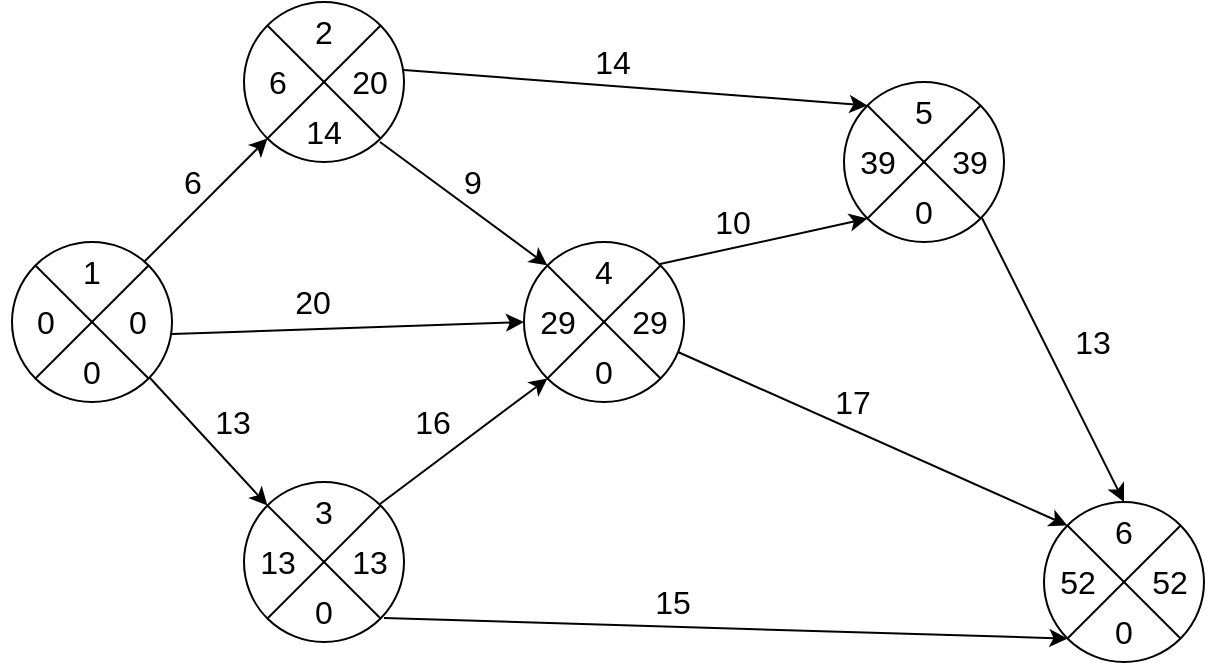 <mxfile version="22.0.3" type="device" pages="4">
  <diagram name="До оптимизации" id="OW9bfMnmwL9QUWdfYLFC">
    <mxGraphModel dx="1036" dy="614" grid="1" gridSize="10" guides="1" tooltips="1" connect="1" arrows="1" fold="1" page="1" pageScale="1" pageWidth="827" pageHeight="1169" math="0" shadow="0">
      <root>
        <mxCell id="0" />
        <mxCell id="1" parent="0" />
        <mxCell id="iHgwKp-VVk8Fu0Fm8bKg-1" value="" style="ellipse;whiteSpace=wrap;html=1;aspect=fixed;" parent="1" vertex="1">
          <mxGeometry x="60" y="170" width="80" height="80" as="geometry" />
        </mxCell>
        <mxCell id="iHgwKp-VVk8Fu0Fm8bKg-2" value="" style="endArrow=none;html=1;rounded=0;exitX=0;exitY=1;exitDx=0;exitDy=0;entryX=1;entryY=0;entryDx=0;entryDy=0;" parent="1" source="iHgwKp-VVk8Fu0Fm8bKg-1" target="iHgwKp-VVk8Fu0Fm8bKg-1" edge="1">
          <mxGeometry width="50" height="50" relative="1" as="geometry">
            <mxPoint x="50" y="220" as="sourcePoint" />
            <mxPoint x="100" y="170" as="targetPoint" />
          </mxGeometry>
        </mxCell>
        <mxCell id="iHgwKp-VVk8Fu0Fm8bKg-4" value="" style="endArrow=none;html=1;rounded=0;exitX=0;exitY=0;exitDx=0;exitDy=0;entryX=1;entryY=1;entryDx=0;entryDy=0;" parent="1" source="iHgwKp-VVk8Fu0Fm8bKg-1" target="iHgwKp-VVk8Fu0Fm8bKg-1" edge="1">
          <mxGeometry width="50" height="50" relative="1" as="geometry">
            <mxPoint x="110" y="260" as="sourcePoint" />
            <mxPoint x="110" y="180" as="targetPoint" />
          </mxGeometry>
        </mxCell>
        <mxCell id="iHgwKp-VVk8Fu0Fm8bKg-6" value="1" style="text;html=1;strokeColor=none;fillColor=none;align=center;verticalAlign=middle;whiteSpace=wrap;rounded=0;fontSize=16;" parent="1" vertex="1">
          <mxGeometry x="77" y="170" width="46" height="30" as="geometry" />
        </mxCell>
        <mxCell id="iHgwKp-VVk8Fu0Fm8bKg-23" value="0" style="text;html=1;strokeColor=none;fillColor=none;align=center;verticalAlign=middle;whiteSpace=wrap;rounded=0;fontSize=16;" parent="1" vertex="1">
          <mxGeometry x="100" y="195" width="46" height="30" as="geometry" />
        </mxCell>
        <mxCell id="iHgwKp-VVk8Fu0Fm8bKg-24" value="0" style="text;html=1;strokeColor=none;fillColor=none;align=center;verticalAlign=middle;whiteSpace=wrap;rounded=0;fontSize=16;" parent="1" vertex="1">
          <mxGeometry x="77" y="220" width="46" height="30" as="geometry" />
        </mxCell>
        <mxCell id="iHgwKp-VVk8Fu0Fm8bKg-25" value="0" style="text;html=1;strokeColor=none;fillColor=none;align=center;verticalAlign=middle;whiteSpace=wrap;rounded=0;fontSize=16;" parent="1" vertex="1">
          <mxGeometry x="54" y="195" width="46" height="30" as="geometry" />
        </mxCell>
        <mxCell id="iHgwKp-VVk8Fu0Fm8bKg-26" value="" style="ellipse;whiteSpace=wrap;html=1;aspect=fixed;" parent="1" vertex="1">
          <mxGeometry x="176" y="50" width="80" height="80" as="geometry" />
        </mxCell>
        <mxCell id="iHgwKp-VVk8Fu0Fm8bKg-27" value="" style="endArrow=none;html=1;rounded=0;exitX=0;exitY=1;exitDx=0;exitDy=0;entryX=1;entryY=0;entryDx=0;entryDy=0;" parent="1" source="iHgwKp-VVk8Fu0Fm8bKg-26" target="iHgwKp-VVk8Fu0Fm8bKg-26" edge="1">
          <mxGeometry width="50" height="50" relative="1" as="geometry">
            <mxPoint x="166" y="100" as="sourcePoint" />
            <mxPoint x="216" y="50" as="targetPoint" />
          </mxGeometry>
        </mxCell>
        <mxCell id="iHgwKp-VVk8Fu0Fm8bKg-28" value="" style="endArrow=none;html=1;rounded=0;exitX=0;exitY=0;exitDx=0;exitDy=0;entryX=1;entryY=1;entryDx=0;entryDy=0;" parent="1" source="iHgwKp-VVk8Fu0Fm8bKg-26" target="iHgwKp-VVk8Fu0Fm8bKg-26" edge="1">
          <mxGeometry width="50" height="50" relative="1" as="geometry">
            <mxPoint x="226" y="140" as="sourcePoint" />
            <mxPoint x="226" y="60" as="targetPoint" />
          </mxGeometry>
        </mxCell>
        <mxCell id="iHgwKp-VVk8Fu0Fm8bKg-29" value="2" style="text;html=1;strokeColor=none;fillColor=none;align=center;verticalAlign=middle;whiteSpace=wrap;rounded=0;fontSize=16;" parent="1" vertex="1">
          <mxGeometry x="193" y="50" width="46" height="30" as="geometry" />
        </mxCell>
        <mxCell id="iHgwKp-VVk8Fu0Fm8bKg-30" value="20" style="text;html=1;strokeColor=none;fillColor=none;align=center;verticalAlign=middle;whiteSpace=wrap;rounded=0;fontSize=16;" parent="1" vertex="1">
          <mxGeometry x="216" y="75" width="46" height="30" as="geometry" />
        </mxCell>
        <mxCell id="iHgwKp-VVk8Fu0Fm8bKg-31" value="14" style="text;html=1;strokeColor=none;fillColor=none;align=center;verticalAlign=middle;whiteSpace=wrap;rounded=0;fontSize=16;" parent="1" vertex="1">
          <mxGeometry x="193" y="100" width="46" height="30" as="geometry" />
        </mxCell>
        <mxCell id="iHgwKp-VVk8Fu0Fm8bKg-32" value="6" style="text;html=1;strokeColor=none;fillColor=none;align=center;verticalAlign=middle;whiteSpace=wrap;rounded=0;fontSize=16;" parent="1" vertex="1">
          <mxGeometry x="170" y="75" width="46" height="30" as="geometry" />
        </mxCell>
        <mxCell id="iHgwKp-VVk8Fu0Fm8bKg-33" value="" style="ellipse;whiteSpace=wrap;html=1;aspect=fixed;" parent="1" vertex="1">
          <mxGeometry x="176" y="290" width="80" height="80" as="geometry" />
        </mxCell>
        <mxCell id="iHgwKp-VVk8Fu0Fm8bKg-34" value="" style="endArrow=none;html=1;rounded=0;exitX=0;exitY=1;exitDx=0;exitDy=0;entryX=1;entryY=0;entryDx=0;entryDy=0;" parent="1" source="iHgwKp-VVk8Fu0Fm8bKg-33" target="iHgwKp-VVk8Fu0Fm8bKg-33" edge="1">
          <mxGeometry width="50" height="50" relative="1" as="geometry">
            <mxPoint x="166" y="340" as="sourcePoint" />
            <mxPoint x="216" y="290" as="targetPoint" />
          </mxGeometry>
        </mxCell>
        <mxCell id="iHgwKp-VVk8Fu0Fm8bKg-35" value="" style="endArrow=none;html=1;rounded=0;exitX=0;exitY=0;exitDx=0;exitDy=0;entryX=1;entryY=1;entryDx=0;entryDy=0;" parent="1" source="iHgwKp-VVk8Fu0Fm8bKg-33" target="iHgwKp-VVk8Fu0Fm8bKg-33" edge="1">
          <mxGeometry width="50" height="50" relative="1" as="geometry">
            <mxPoint x="226" y="380" as="sourcePoint" />
            <mxPoint x="226" y="300" as="targetPoint" />
          </mxGeometry>
        </mxCell>
        <mxCell id="iHgwKp-VVk8Fu0Fm8bKg-36" value="3" style="text;html=1;strokeColor=none;fillColor=none;align=center;verticalAlign=middle;whiteSpace=wrap;rounded=0;fontSize=16;" parent="1" vertex="1">
          <mxGeometry x="193" y="290" width="46" height="30" as="geometry" />
        </mxCell>
        <mxCell id="iHgwKp-VVk8Fu0Fm8bKg-37" value="13" style="text;html=1;strokeColor=none;fillColor=none;align=center;verticalAlign=middle;whiteSpace=wrap;rounded=0;fontSize=16;" parent="1" vertex="1">
          <mxGeometry x="216" y="315" width="46" height="30" as="geometry" />
        </mxCell>
        <mxCell id="iHgwKp-VVk8Fu0Fm8bKg-38" value="0" style="text;html=1;strokeColor=none;fillColor=none;align=center;verticalAlign=middle;whiteSpace=wrap;rounded=0;fontSize=16;" parent="1" vertex="1">
          <mxGeometry x="193" y="340" width="46" height="30" as="geometry" />
        </mxCell>
        <mxCell id="iHgwKp-VVk8Fu0Fm8bKg-39" value="13" style="text;html=1;strokeColor=none;fillColor=none;align=center;verticalAlign=middle;whiteSpace=wrap;rounded=0;fontSize=16;" parent="1" vertex="1">
          <mxGeometry x="170" y="315" width="46" height="30" as="geometry" />
        </mxCell>
        <mxCell id="iHgwKp-VVk8Fu0Fm8bKg-40" value="" style="ellipse;whiteSpace=wrap;html=1;aspect=fixed;" parent="1" vertex="1">
          <mxGeometry x="316" y="170" width="80" height="80" as="geometry" />
        </mxCell>
        <mxCell id="iHgwKp-VVk8Fu0Fm8bKg-41" value="" style="endArrow=none;html=1;rounded=0;exitX=0;exitY=1;exitDx=0;exitDy=0;entryX=1;entryY=0;entryDx=0;entryDy=0;" parent="1" source="iHgwKp-VVk8Fu0Fm8bKg-40" target="iHgwKp-VVk8Fu0Fm8bKg-40" edge="1">
          <mxGeometry width="50" height="50" relative="1" as="geometry">
            <mxPoint x="306" y="220" as="sourcePoint" />
            <mxPoint x="356" y="170" as="targetPoint" />
          </mxGeometry>
        </mxCell>
        <mxCell id="iHgwKp-VVk8Fu0Fm8bKg-42" value="" style="endArrow=none;html=1;rounded=0;exitX=0;exitY=0;exitDx=0;exitDy=0;entryX=1;entryY=1;entryDx=0;entryDy=0;" parent="1" source="iHgwKp-VVk8Fu0Fm8bKg-40" target="iHgwKp-VVk8Fu0Fm8bKg-40" edge="1">
          <mxGeometry width="50" height="50" relative="1" as="geometry">
            <mxPoint x="366" y="260" as="sourcePoint" />
            <mxPoint x="366" y="180" as="targetPoint" />
          </mxGeometry>
        </mxCell>
        <mxCell id="iHgwKp-VVk8Fu0Fm8bKg-43" value="4" style="text;html=1;strokeColor=none;fillColor=none;align=center;verticalAlign=middle;whiteSpace=wrap;rounded=0;fontSize=16;" parent="1" vertex="1">
          <mxGeometry x="333" y="170" width="46" height="30" as="geometry" />
        </mxCell>
        <mxCell id="iHgwKp-VVk8Fu0Fm8bKg-44" value="29" style="text;html=1;strokeColor=none;fillColor=none;align=center;verticalAlign=middle;whiteSpace=wrap;rounded=0;fontSize=16;" parent="1" vertex="1">
          <mxGeometry x="356" y="195" width="46" height="30" as="geometry" />
        </mxCell>
        <mxCell id="iHgwKp-VVk8Fu0Fm8bKg-45" value="0" style="text;html=1;strokeColor=none;fillColor=none;align=center;verticalAlign=middle;whiteSpace=wrap;rounded=0;fontSize=16;" parent="1" vertex="1">
          <mxGeometry x="333" y="220" width="46" height="30" as="geometry" />
        </mxCell>
        <mxCell id="iHgwKp-VVk8Fu0Fm8bKg-46" value="29" style="text;html=1;strokeColor=none;fillColor=none;align=center;verticalAlign=middle;whiteSpace=wrap;rounded=0;fontSize=16;" parent="1" vertex="1">
          <mxGeometry x="310" y="195" width="46" height="30" as="geometry" />
        </mxCell>
        <mxCell id="iHgwKp-VVk8Fu0Fm8bKg-47" value="" style="ellipse;whiteSpace=wrap;html=1;aspect=fixed;" parent="1" vertex="1">
          <mxGeometry x="476" y="90" width="80" height="80" as="geometry" />
        </mxCell>
        <mxCell id="iHgwKp-VVk8Fu0Fm8bKg-48" value="" style="endArrow=none;html=1;rounded=0;exitX=0;exitY=1;exitDx=0;exitDy=0;entryX=1;entryY=0;entryDx=0;entryDy=0;" parent="1" source="iHgwKp-VVk8Fu0Fm8bKg-47" target="iHgwKp-VVk8Fu0Fm8bKg-47" edge="1">
          <mxGeometry width="50" height="50" relative="1" as="geometry">
            <mxPoint x="466" y="140" as="sourcePoint" />
            <mxPoint x="516" y="90" as="targetPoint" />
          </mxGeometry>
        </mxCell>
        <mxCell id="iHgwKp-VVk8Fu0Fm8bKg-49" value="" style="endArrow=none;html=1;rounded=0;exitX=0;exitY=0;exitDx=0;exitDy=0;entryX=1;entryY=1;entryDx=0;entryDy=0;" parent="1" source="iHgwKp-VVk8Fu0Fm8bKg-47" target="iHgwKp-VVk8Fu0Fm8bKg-47" edge="1">
          <mxGeometry width="50" height="50" relative="1" as="geometry">
            <mxPoint x="526" y="180" as="sourcePoint" />
            <mxPoint x="526" y="100" as="targetPoint" />
          </mxGeometry>
        </mxCell>
        <mxCell id="iHgwKp-VVk8Fu0Fm8bKg-50" value="5" style="text;html=1;strokeColor=none;fillColor=none;align=center;verticalAlign=middle;whiteSpace=wrap;rounded=0;fontSize=16;" parent="1" vertex="1">
          <mxGeometry x="493" y="90" width="46" height="30" as="geometry" />
        </mxCell>
        <mxCell id="iHgwKp-VVk8Fu0Fm8bKg-51" value="39" style="text;html=1;strokeColor=none;fillColor=none;align=center;verticalAlign=middle;whiteSpace=wrap;rounded=0;fontSize=16;" parent="1" vertex="1">
          <mxGeometry x="516" y="115" width="46" height="30" as="geometry" />
        </mxCell>
        <mxCell id="iHgwKp-VVk8Fu0Fm8bKg-52" value="0" style="text;html=1;strokeColor=none;fillColor=none;align=center;verticalAlign=middle;whiteSpace=wrap;rounded=0;fontSize=16;" parent="1" vertex="1">
          <mxGeometry x="493" y="140" width="46" height="30" as="geometry" />
        </mxCell>
        <mxCell id="iHgwKp-VVk8Fu0Fm8bKg-53" value="39" style="text;html=1;strokeColor=none;fillColor=none;align=center;verticalAlign=middle;whiteSpace=wrap;rounded=0;fontSize=16;" parent="1" vertex="1">
          <mxGeometry x="470" y="115" width="46" height="30" as="geometry" />
        </mxCell>
        <mxCell id="iHgwKp-VVk8Fu0Fm8bKg-54" value="" style="ellipse;whiteSpace=wrap;html=1;aspect=fixed;" parent="1" vertex="1">
          <mxGeometry x="576" y="300" width="80" height="80" as="geometry" />
        </mxCell>
        <mxCell id="iHgwKp-VVk8Fu0Fm8bKg-55" value="" style="endArrow=none;html=1;rounded=0;exitX=0;exitY=1;exitDx=0;exitDy=0;entryX=1;entryY=0;entryDx=0;entryDy=0;" parent="1" source="iHgwKp-VVk8Fu0Fm8bKg-54" target="iHgwKp-VVk8Fu0Fm8bKg-54" edge="1">
          <mxGeometry width="50" height="50" relative="1" as="geometry">
            <mxPoint x="566" y="350" as="sourcePoint" />
            <mxPoint x="616" y="300" as="targetPoint" />
          </mxGeometry>
        </mxCell>
        <mxCell id="iHgwKp-VVk8Fu0Fm8bKg-56" value="" style="endArrow=none;html=1;rounded=0;exitX=0;exitY=0;exitDx=0;exitDy=0;entryX=1;entryY=1;entryDx=0;entryDy=0;" parent="1" source="iHgwKp-VVk8Fu0Fm8bKg-54" target="iHgwKp-VVk8Fu0Fm8bKg-54" edge="1">
          <mxGeometry width="50" height="50" relative="1" as="geometry">
            <mxPoint x="626" y="390" as="sourcePoint" />
            <mxPoint x="626" y="310" as="targetPoint" />
          </mxGeometry>
        </mxCell>
        <mxCell id="iHgwKp-VVk8Fu0Fm8bKg-57" value="6" style="text;html=1;strokeColor=none;fillColor=none;align=center;verticalAlign=middle;whiteSpace=wrap;rounded=0;fontSize=16;" parent="1" vertex="1">
          <mxGeometry x="593" y="300" width="46" height="30" as="geometry" />
        </mxCell>
        <mxCell id="iHgwKp-VVk8Fu0Fm8bKg-58" value="52" style="text;html=1;strokeColor=none;fillColor=none;align=center;verticalAlign=middle;whiteSpace=wrap;rounded=0;fontSize=16;" parent="1" vertex="1">
          <mxGeometry x="616" y="325" width="46" height="30" as="geometry" />
        </mxCell>
        <mxCell id="iHgwKp-VVk8Fu0Fm8bKg-59" value="0" style="text;html=1;strokeColor=none;fillColor=none;align=center;verticalAlign=middle;whiteSpace=wrap;rounded=0;fontSize=16;" parent="1" vertex="1">
          <mxGeometry x="593" y="350" width="46" height="30" as="geometry" />
        </mxCell>
        <mxCell id="iHgwKp-VVk8Fu0Fm8bKg-60" value="52" style="text;html=1;strokeColor=none;fillColor=none;align=center;verticalAlign=middle;whiteSpace=wrap;rounded=0;fontSize=16;" parent="1" vertex="1">
          <mxGeometry x="570" y="325" width="46" height="30" as="geometry" />
        </mxCell>
        <mxCell id="iHgwKp-VVk8Fu0Fm8bKg-61" value="" style="endArrow=classic;html=1;rounded=0;entryX=0;entryY=1;entryDx=0;entryDy=0;" parent="1" target="iHgwKp-VVk8Fu0Fm8bKg-26" edge="1">
          <mxGeometry width="50" height="50" relative="1" as="geometry">
            <mxPoint x="126" y="180" as="sourcePoint" />
            <mxPoint x="176" y="130" as="targetPoint" />
          </mxGeometry>
        </mxCell>
        <mxCell id="iHgwKp-VVk8Fu0Fm8bKg-71" value="6" style="edgeLabel;html=1;align=center;verticalAlign=middle;resizable=0;points=[];fontSize=16;" parent="iHgwKp-VVk8Fu0Fm8bKg-61" vertex="1" connectable="0">
          <mxGeometry x="0.387" relative="1" as="geometry">
            <mxPoint x="-19" y="3" as="offset" />
          </mxGeometry>
        </mxCell>
        <mxCell id="iHgwKp-VVk8Fu0Fm8bKg-72" value="20" style="edgeLabel;html=1;align=center;verticalAlign=middle;resizable=0;points=[];fontSize=16;" parent="iHgwKp-VVk8Fu0Fm8bKg-61" vertex="1" connectable="0">
          <mxGeometry x="0.387" relative="1" as="geometry">
            <mxPoint x="41" y="63" as="offset" />
          </mxGeometry>
        </mxCell>
        <mxCell id="iHgwKp-VVk8Fu0Fm8bKg-73" value="13" style="edgeLabel;html=1;align=center;verticalAlign=middle;resizable=0;points=[];fontSize=16;" parent="iHgwKp-VVk8Fu0Fm8bKg-61" vertex="1" connectable="0">
          <mxGeometry x="0.387" relative="1" as="geometry">
            <mxPoint x="1" y="123" as="offset" />
          </mxGeometry>
        </mxCell>
        <mxCell id="iHgwKp-VVk8Fu0Fm8bKg-74" value="9" style="edgeLabel;html=1;align=center;verticalAlign=middle;resizable=0;points=[];fontSize=16;" parent="iHgwKp-VVk8Fu0Fm8bKg-61" vertex="1" connectable="0">
          <mxGeometry x="0.387" relative="1" as="geometry">
            <mxPoint x="121" y="3" as="offset" />
          </mxGeometry>
        </mxCell>
        <mxCell id="iHgwKp-VVk8Fu0Fm8bKg-75" value="14" style="edgeLabel;html=1;align=center;verticalAlign=middle;resizable=0;points=[];fontSize=16;" parent="iHgwKp-VVk8Fu0Fm8bKg-61" vertex="1" connectable="0">
          <mxGeometry x="0.387" relative="1" as="geometry">
            <mxPoint x="191" y="-57" as="offset" />
          </mxGeometry>
        </mxCell>
        <mxCell id="iHgwKp-VVk8Fu0Fm8bKg-76" value="16" style="edgeLabel;html=1;align=center;verticalAlign=middle;resizable=0;points=[];fontSize=16;" parent="iHgwKp-VVk8Fu0Fm8bKg-61" vertex="1" connectable="0">
          <mxGeometry x="0.387" relative="1" as="geometry">
            <mxPoint x="101" y="123" as="offset" />
          </mxGeometry>
        </mxCell>
        <mxCell id="iHgwKp-VVk8Fu0Fm8bKg-77" value="15" style="edgeLabel;html=1;align=center;verticalAlign=middle;resizable=0;points=[];fontSize=16;" parent="iHgwKp-VVk8Fu0Fm8bKg-61" vertex="1" connectable="0">
          <mxGeometry x="0.387" relative="1" as="geometry">
            <mxPoint x="221" y="213" as="offset" />
          </mxGeometry>
        </mxCell>
        <mxCell id="iHgwKp-VVk8Fu0Fm8bKg-78" value="10" style="edgeLabel;html=1;align=center;verticalAlign=middle;resizable=0;points=[];fontSize=16;" parent="iHgwKp-VVk8Fu0Fm8bKg-61" vertex="1" connectable="0">
          <mxGeometry x="0.387" relative="1" as="geometry">
            <mxPoint x="251" y="23" as="offset" />
          </mxGeometry>
        </mxCell>
        <mxCell id="iHgwKp-VVk8Fu0Fm8bKg-79" value="17" style="edgeLabel;html=1;align=center;verticalAlign=middle;resizable=0;points=[];fontSize=16;" parent="iHgwKp-VVk8Fu0Fm8bKg-61" vertex="1" connectable="0">
          <mxGeometry x="0.387" relative="1" as="geometry">
            <mxPoint x="311" y="113" as="offset" />
          </mxGeometry>
        </mxCell>
        <mxCell id="iHgwKp-VVk8Fu0Fm8bKg-80" value="13" style="edgeLabel;html=1;align=center;verticalAlign=middle;resizable=0;points=[];fontSize=16;" parent="iHgwKp-VVk8Fu0Fm8bKg-61" vertex="1" connectable="0">
          <mxGeometry x="0.387" relative="1" as="geometry">
            <mxPoint x="431" y="83" as="offset" />
          </mxGeometry>
        </mxCell>
        <mxCell id="iHgwKp-VVk8Fu0Fm8bKg-62" value="" style="endArrow=classic;html=1;rounded=0;entryX=0;entryY=0;entryDx=0;entryDy=0;" parent="1" target="iHgwKp-VVk8Fu0Fm8bKg-33" edge="1">
          <mxGeometry width="50" height="50" relative="1" as="geometry">
            <mxPoint x="129" y="238" as="sourcePoint" />
            <mxPoint x="186.716" y="299.716" as="targetPoint" />
          </mxGeometry>
        </mxCell>
        <mxCell id="iHgwKp-VVk8Fu0Fm8bKg-63" value="" style="endArrow=classic;html=1;rounded=0;entryX=0;entryY=0.5;entryDx=0;entryDy=0;" parent="1" target="iHgwKp-VVk8Fu0Fm8bKg-40" edge="1">
          <mxGeometry width="50" height="50" relative="1" as="geometry">
            <mxPoint x="140" y="216" as="sourcePoint" />
            <mxPoint x="202" y="154" as="targetPoint" />
          </mxGeometry>
        </mxCell>
        <mxCell id="iHgwKp-VVk8Fu0Fm8bKg-64" value="" style="endArrow=classic;html=1;rounded=0;entryX=0;entryY=0;entryDx=0;entryDy=0;" parent="1" target="iHgwKp-VVk8Fu0Fm8bKg-40" edge="1">
          <mxGeometry width="50" height="50" relative="1" as="geometry">
            <mxPoint x="244" y="120" as="sourcePoint" />
            <mxPoint x="306" y="58" as="targetPoint" />
          </mxGeometry>
        </mxCell>
        <mxCell id="iHgwKp-VVk8Fu0Fm8bKg-65" value="" style="endArrow=classic;html=1;rounded=0;entryX=0;entryY=1;entryDx=0;entryDy=0;" parent="1" target="iHgwKp-VVk8Fu0Fm8bKg-40" edge="1">
          <mxGeometry width="50" height="50" relative="1" as="geometry">
            <mxPoint x="244" y="301" as="sourcePoint" />
            <mxPoint x="328" y="363" as="targetPoint" />
          </mxGeometry>
        </mxCell>
        <mxCell id="iHgwKp-VVk8Fu0Fm8bKg-66" value="" style="endArrow=classic;html=1;rounded=0;entryX=0;entryY=1;entryDx=0;entryDy=0;" parent="1" target="iHgwKp-VVk8Fu0Fm8bKg-47" edge="1">
          <mxGeometry width="50" height="50" relative="1" as="geometry">
            <mxPoint x="384" y="181" as="sourcePoint" />
            <mxPoint x="468" y="243" as="targetPoint" />
          </mxGeometry>
        </mxCell>
        <mxCell id="iHgwKp-VVk8Fu0Fm8bKg-67" value="" style="endArrow=classic;html=1;rounded=0;entryX=0;entryY=0;entryDx=0;entryDy=0;" parent="1" target="iHgwKp-VVk8Fu0Fm8bKg-54" edge="1">
          <mxGeometry width="50" height="50" relative="1" as="geometry">
            <mxPoint x="393" y="225" as="sourcePoint" />
            <mxPoint x="584.716" y="311.716" as="targetPoint" />
          </mxGeometry>
        </mxCell>
        <mxCell id="iHgwKp-VVk8Fu0Fm8bKg-68" value="" style="endArrow=classic;html=1;rounded=0;entryX=0;entryY=0;entryDx=0;entryDy=0;" parent="1" target="iHgwKp-VVk8Fu0Fm8bKg-47" edge="1">
          <mxGeometry width="50" height="50" relative="1" as="geometry">
            <mxPoint x="256" y="84" as="sourcePoint" />
            <mxPoint x="340" y="146" as="targetPoint" />
          </mxGeometry>
        </mxCell>
        <mxCell id="iHgwKp-VVk8Fu0Fm8bKg-69" value="" style="endArrow=classic;html=1;rounded=0;entryX=0.5;entryY=0;entryDx=0;entryDy=0;" parent="1" target="iHgwKp-VVk8Fu0Fm8bKg-57" edge="1">
          <mxGeometry width="50" height="50" relative="1" as="geometry">
            <mxPoint x="545" y="158" as="sourcePoint" />
            <mxPoint x="777" y="176" as="targetPoint" />
          </mxGeometry>
        </mxCell>
        <mxCell id="iHgwKp-VVk8Fu0Fm8bKg-70" value="" style="endArrow=classic;html=1;rounded=0;entryX=0;entryY=1;entryDx=0;entryDy=0;" parent="1" target="iHgwKp-VVk8Fu0Fm8bKg-54" edge="1">
          <mxGeometry width="50" height="50" relative="1" as="geometry">
            <mxPoint x="246" y="358" as="sourcePoint" />
            <mxPoint x="330" y="295" as="targetPoint" />
          </mxGeometry>
        </mxCell>
      </root>
    </mxGraphModel>
  </diagram>
  <diagram id="a5jLwyBmDq_oHkhLFWyW" name="После вложения">
    <mxGraphModel dx="1290" dy="629" grid="1" gridSize="10" guides="1" tooltips="1" connect="1" arrows="1" fold="1" page="1" pageScale="1" pageWidth="827" pageHeight="1169" math="0" shadow="0">
      <root>
        <mxCell id="0" />
        <mxCell id="1" parent="0" />
        <mxCell id="yb-0G16Jbo--7ky6qi1f-1" value="" style="ellipse;whiteSpace=wrap;html=1;aspect=fixed;" parent="1" vertex="1">
          <mxGeometry x="60" y="170" width="80" height="80" as="geometry" />
        </mxCell>
        <mxCell id="yb-0G16Jbo--7ky6qi1f-2" value="" style="endArrow=none;html=1;rounded=0;exitX=0;exitY=1;exitDx=0;exitDy=0;entryX=1;entryY=0;entryDx=0;entryDy=0;" parent="1" source="yb-0G16Jbo--7ky6qi1f-1" target="yb-0G16Jbo--7ky6qi1f-1" edge="1">
          <mxGeometry width="50" height="50" relative="1" as="geometry">
            <mxPoint x="50" y="220" as="sourcePoint" />
            <mxPoint x="100" y="170" as="targetPoint" />
          </mxGeometry>
        </mxCell>
        <mxCell id="yb-0G16Jbo--7ky6qi1f-3" value="" style="endArrow=none;html=1;rounded=0;exitX=0;exitY=0;exitDx=0;exitDy=0;entryX=1;entryY=1;entryDx=0;entryDy=0;" parent="1" source="yb-0G16Jbo--7ky6qi1f-1" target="yb-0G16Jbo--7ky6qi1f-1" edge="1">
          <mxGeometry width="50" height="50" relative="1" as="geometry">
            <mxPoint x="110" y="260" as="sourcePoint" />
            <mxPoint x="110" y="180" as="targetPoint" />
          </mxGeometry>
        </mxCell>
        <mxCell id="yb-0G16Jbo--7ky6qi1f-4" value="1" style="text;html=1;strokeColor=none;fillColor=none;align=center;verticalAlign=middle;whiteSpace=wrap;rounded=0;fontSize=16;" parent="1" vertex="1">
          <mxGeometry x="77" y="170" width="46" height="30" as="geometry" />
        </mxCell>
        <mxCell id="yb-0G16Jbo--7ky6qi1f-5" value="0" style="text;html=1;strokeColor=none;fillColor=none;align=center;verticalAlign=middle;whiteSpace=wrap;rounded=0;fontSize=16;" parent="1" vertex="1">
          <mxGeometry x="100" y="195" width="46" height="30" as="geometry" />
        </mxCell>
        <mxCell id="yb-0G16Jbo--7ky6qi1f-6" value="0" style="text;html=1;strokeColor=none;fillColor=none;align=center;verticalAlign=middle;whiteSpace=wrap;rounded=0;fontSize=16;" parent="1" vertex="1">
          <mxGeometry x="77" y="220" width="46" height="30" as="geometry" />
        </mxCell>
        <mxCell id="yb-0G16Jbo--7ky6qi1f-7" value="0" style="text;html=1;strokeColor=none;fillColor=none;align=center;verticalAlign=middle;whiteSpace=wrap;rounded=0;fontSize=16;" parent="1" vertex="1">
          <mxGeometry x="54" y="195" width="46" height="30" as="geometry" />
        </mxCell>
        <mxCell id="yb-0G16Jbo--7ky6qi1f-8" value="" style="ellipse;whiteSpace=wrap;html=1;aspect=fixed;" parent="1" vertex="1">
          <mxGeometry x="176" y="50" width="80" height="80" as="geometry" />
        </mxCell>
        <mxCell id="yb-0G16Jbo--7ky6qi1f-9" value="" style="endArrow=none;html=1;rounded=0;exitX=0;exitY=1;exitDx=0;exitDy=0;entryX=1;entryY=0;entryDx=0;entryDy=0;" parent="1" source="yb-0G16Jbo--7ky6qi1f-8" target="yb-0G16Jbo--7ky6qi1f-8" edge="1">
          <mxGeometry width="50" height="50" relative="1" as="geometry">
            <mxPoint x="166" y="100" as="sourcePoint" />
            <mxPoint x="216" y="50" as="targetPoint" />
          </mxGeometry>
        </mxCell>
        <mxCell id="yb-0G16Jbo--7ky6qi1f-10" value="" style="endArrow=none;html=1;rounded=0;exitX=0;exitY=0;exitDx=0;exitDy=0;entryX=1;entryY=1;entryDx=0;entryDy=0;" parent="1" source="yb-0G16Jbo--7ky6qi1f-8" target="yb-0G16Jbo--7ky6qi1f-8" edge="1">
          <mxGeometry width="50" height="50" relative="1" as="geometry">
            <mxPoint x="226" y="140" as="sourcePoint" />
            <mxPoint x="226" y="60" as="targetPoint" />
          </mxGeometry>
        </mxCell>
        <mxCell id="yb-0G16Jbo--7ky6qi1f-11" value="2" style="text;html=1;strokeColor=none;fillColor=none;align=center;verticalAlign=middle;whiteSpace=wrap;rounded=0;fontSize=16;" parent="1" vertex="1">
          <mxGeometry x="193" y="50" width="46" height="30" as="geometry" />
        </mxCell>
        <mxCell id="yb-0G16Jbo--7ky6qi1f-12" value="14" style="text;html=1;strokeColor=none;fillColor=none;align=center;verticalAlign=middle;whiteSpace=wrap;rounded=0;fontSize=16;" parent="1" vertex="1">
          <mxGeometry x="216" y="75" width="46" height="30" as="geometry" />
        </mxCell>
        <mxCell id="yb-0G16Jbo--7ky6qi1f-13" value="8" style="text;html=1;strokeColor=none;fillColor=none;align=center;verticalAlign=middle;whiteSpace=wrap;rounded=0;fontSize=16;" parent="1" vertex="1">
          <mxGeometry x="193" y="100" width="46" height="30" as="geometry" />
        </mxCell>
        <mxCell id="yb-0G16Jbo--7ky6qi1f-14" value="6" style="text;html=1;strokeColor=none;fillColor=none;align=center;verticalAlign=middle;whiteSpace=wrap;rounded=0;fontSize=16;" parent="1" vertex="1">
          <mxGeometry x="170" y="75" width="46" height="30" as="geometry" />
        </mxCell>
        <mxCell id="yb-0G16Jbo--7ky6qi1f-15" value="" style="ellipse;whiteSpace=wrap;html=1;aspect=fixed;" parent="1" vertex="1">
          <mxGeometry x="176" y="290" width="80" height="80" as="geometry" />
        </mxCell>
        <mxCell id="yb-0G16Jbo--7ky6qi1f-16" value="" style="endArrow=none;html=1;rounded=0;exitX=0;exitY=1;exitDx=0;exitDy=0;entryX=1;entryY=0;entryDx=0;entryDy=0;" parent="1" source="yb-0G16Jbo--7ky6qi1f-15" target="yb-0G16Jbo--7ky6qi1f-15" edge="1">
          <mxGeometry width="50" height="50" relative="1" as="geometry">
            <mxPoint x="166" y="340" as="sourcePoint" />
            <mxPoint x="216" y="290" as="targetPoint" />
          </mxGeometry>
        </mxCell>
        <mxCell id="yb-0G16Jbo--7ky6qi1f-17" value="" style="endArrow=none;html=1;rounded=0;exitX=0;exitY=0;exitDx=0;exitDy=0;entryX=1;entryY=1;entryDx=0;entryDy=0;" parent="1" source="yb-0G16Jbo--7ky6qi1f-15" target="yb-0G16Jbo--7ky6qi1f-15" edge="1">
          <mxGeometry width="50" height="50" relative="1" as="geometry">
            <mxPoint x="226" y="380" as="sourcePoint" />
            <mxPoint x="226" y="300" as="targetPoint" />
          </mxGeometry>
        </mxCell>
        <mxCell id="yb-0G16Jbo--7ky6qi1f-18" value="3" style="text;html=1;strokeColor=none;fillColor=none;align=center;verticalAlign=middle;whiteSpace=wrap;rounded=0;fontSize=16;" parent="1" vertex="1">
          <mxGeometry x="193" y="290" width="46" height="30" as="geometry" />
        </mxCell>
        <mxCell id="yb-0G16Jbo--7ky6qi1f-19" value="10" style="text;html=1;strokeColor=none;fillColor=none;align=center;verticalAlign=middle;whiteSpace=wrap;rounded=0;fontSize=16;" parent="1" vertex="1">
          <mxGeometry x="216" y="315" width="46" height="30" as="geometry" />
        </mxCell>
        <mxCell id="yb-0G16Jbo--7ky6qi1f-20" value="0" style="text;html=1;strokeColor=none;fillColor=none;align=center;verticalAlign=middle;whiteSpace=wrap;rounded=0;fontSize=16;" parent="1" vertex="1">
          <mxGeometry x="193" y="340" width="46" height="30" as="geometry" />
        </mxCell>
        <mxCell id="yb-0G16Jbo--7ky6qi1f-21" value="10" style="text;html=1;strokeColor=none;fillColor=none;align=center;verticalAlign=middle;whiteSpace=wrap;rounded=0;fontSize=16;" parent="1" vertex="1">
          <mxGeometry x="170" y="315" width="46" height="30" as="geometry" />
        </mxCell>
        <mxCell id="yb-0G16Jbo--7ky6qi1f-22" value="" style="ellipse;whiteSpace=wrap;html=1;aspect=fixed;" parent="1" vertex="1">
          <mxGeometry x="316" y="170" width="80" height="80" as="geometry" />
        </mxCell>
        <mxCell id="yb-0G16Jbo--7ky6qi1f-23" value="" style="endArrow=none;html=1;rounded=0;exitX=0;exitY=1;exitDx=0;exitDy=0;entryX=1;entryY=0;entryDx=0;entryDy=0;" parent="1" source="yb-0G16Jbo--7ky6qi1f-22" target="yb-0G16Jbo--7ky6qi1f-22" edge="1">
          <mxGeometry width="50" height="50" relative="1" as="geometry">
            <mxPoint x="306" y="220" as="sourcePoint" />
            <mxPoint x="356" y="170" as="targetPoint" />
          </mxGeometry>
        </mxCell>
        <mxCell id="yb-0G16Jbo--7ky6qi1f-24" value="" style="endArrow=none;html=1;rounded=0;exitX=0;exitY=0;exitDx=0;exitDy=0;entryX=1;entryY=1;entryDx=0;entryDy=0;" parent="1" source="yb-0G16Jbo--7ky6qi1f-22" target="yb-0G16Jbo--7ky6qi1f-22" edge="1">
          <mxGeometry width="50" height="50" relative="1" as="geometry">
            <mxPoint x="366" y="260" as="sourcePoint" />
            <mxPoint x="366" y="180" as="targetPoint" />
          </mxGeometry>
        </mxCell>
        <mxCell id="yb-0G16Jbo--7ky6qi1f-25" value="4" style="text;html=1;strokeColor=none;fillColor=none;align=center;verticalAlign=middle;whiteSpace=wrap;rounded=0;fontSize=16;" parent="1" vertex="1">
          <mxGeometry x="333" y="170" width="46" height="30" as="geometry" />
        </mxCell>
        <mxCell id="yb-0G16Jbo--7ky6qi1f-26" value="23" style="text;html=1;strokeColor=none;fillColor=none;align=center;verticalAlign=middle;whiteSpace=wrap;rounded=0;fontSize=16;" parent="1" vertex="1">
          <mxGeometry x="356" y="195" width="46" height="30" as="geometry" />
        </mxCell>
        <mxCell id="yb-0G16Jbo--7ky6qi1f-27" value="0" style="text;html=1;strokeColor=none;fillColor=none;align=center;verticalAlign=middle;whiteSpace=wrap;rounded=0;fontSize=16;" parent="1" vertex="1">
          <mxGeometry x="333" y="220" width="46" height="30" as="geometry" />
        </mxCell>
        <mxCell id="yb-0G16Jbo--7ky6qi1f-28" value="23" style="text;html=1;strokeColor=none;fillColor=none;align=center;verticalAlign=middle;whiteSpace=wrap;rounded=0;fontSize=16;" parent="1" vertex="1">
          <mxGeometry x="310" y="195" width="46" height="30" as="geometry" />
        </mxCell>
        <mxCell id="yb-0G16Jbo--7ky6qi1f-29" value="" style="ellipse;whiteSpace=wrap;html=1;aspect=fixed;" parent="1" vertex="1">
          <mxGeometry x="476" y="90" width="80" height="80" as="geometry" />
        </mxCell>
        <mxCell id="yb-0G16Jbo--7ky6qi1f-30" value="" style="endArrow=none;html=1;rounded=0;exitX=0;exitY=1;exitDx=0;exitDy=0;entryX=1;entryY=0;entryDx=0;entryDy=0;" parent="1" source="yb-0G16Jbo--7ky6qi1f-29" target="yb-0G16Jbo--7ky6qi1f-29" edge="1">
          <mxGeometry width="50" height="50" relative="1" as="geometry">
            <mxPoint x="466" y="140" as="sourcePoint" />
            <mxPoint x="516" y="90" as="targetPoint" />
          </mxGeometry>
        </mxCell>
        <mxCell id="yb-0G16Jbo--7ky6qi1f-31" value="" style="endArrow=none;html=1;rounded=0;exitX=0;exitY=0;exitDx=0;exitDy=0;entryX=1;entryY=1;entryDx=0;entryDy=0;" parent="1" source="yb-0G16Jbo--7ky6qi1f-29" target="yb-0G16Jbo--7ky6qi1f-29" edge="1">
          <mxGeometry width="50" height="50" relative="1" as="geometry">
            <mxPoint x="526" y="180" as="sourcePoint" />
            <mxPoint x="526" y="100" as="targetPoint" />
          </mxGeometry>
        </mxCell>
        <mxCell id="yb-0G16Jbo--7ky6qi1f-32" value="5" style="text;html=1;strokeColor=none;fillColor=none;align=center;verticalAlign=middle;whiteSpace=wrap;rounded=0;fontSize=16;" parent="1" vertex="1">
          <mxGeometry x="493" y="90" width="46" height="30" as="geometry" />
        </mxCell>
        <mxCell id="yb-0G16Jbo--7ky6qi1f-33" value="31" style="text;html=1;strokeColor=none;fillColor=none;align=center;verticalAlign=middle;whiteSpace=wrap;rounded=0;fontSize=16;" parent="1" vertex="1">
          <mxGeometry x="516" y="115" width="46" height="30" as="geometry" />
        </mxCell>
        <mxCell id="yb-0G16Jbo--7ky6qi1f-34" value="0" style="text;html=1;strokeColor=none;fillColor=none;align=center;verticalAlign=middle;whiteSpace=wrap;rounded=0;fontSize=16;" parent="1" vertex="1">
          <mxGeometry x="493" y="140" width="46" height="30" as="geometry" />
        </mxCell>
        <mxCell id="yb-0G16Jbo--7ky6qi1f-35" value="31" style="text;html=1;strokeColor=none;fillColor=none;align=center;verticalAlign=middle;whiteSpace=wrap;rounded=0;fontSize=16;" parent="1" vertex="1">
          <mxGeometry x="470" y="115" width="46" height="30" as="geometry" />
        </mxCell>
        <mxCell id="yb-0G16Jbo--7ky6qi1f-36" value="" style="ellipse;whiteSpace=wrap;html=1;aspect=fixed;" parent="1" vertex="1">
          <mxGeometry x="576" y="300" width="80" height="80" as="geometry" />
        </mxCell>
        <mxCell id="yb-0G16Jbo--7ky6qi1f-37" value="" style="endArrow=none;html=1;rounded=0;exitX=0;exitY=1;exitDx=0;exitDy=0;entryX=1;entryY=0;entryDx=0;entryDy=0;" parent="1" source="yb-0G16Jbo--7ky6qi1f-36" target="yb-0G16Jbo--7ky6qi1f-36" edge="1">
          <mxGeometry width="50" height="50" relative="1" as="geometry">
            <mxPoint x="566" y="350" as="sourcePoint" />
            <mxPoint x="616" y="300" as="targetPoint" />
          </mxGeometry>
        </mxCell>
        <mxCell id="yb-0G16Jbo--7ky6qi1f-38" value="" style="endArrow=none;html=1;rounded=0;exitX=0;exitY=0;exitDx=0;exitDy=0;entryX=1;entryY=1;entryDx=0;entryDy=0;" parent="1" source="yb-0G16Jbo--7ky6qi1f-36" target="yb-0G16Jbo--7ky6qi1f-36" edge="1">
          <mxGeometry width="50" height="50" relative="1" as="geometry">
            <mxPoint x="626" y="390" as="sourcePoint" />
            <mxPoint x="626" y="310" as="targetPoint" />
          </mxGeometry>
        </mxCell>
        <mxCell id="yb-0G16Jbo--7ky6qi1f-39" value="6" style="text;html=1;strokeColor=none;fillColor=none;align=center;verticalAlign=middle;whiteSpace=wrap;rounded=0;fontSize=16;" parent="1" vertex="1">
          <mxGeometry x="593" y="300" width="46" height="30" as="geometry" />
        </mxCell>
        <mxCell id="yb-0G16Jbo--7ky6qi1f-40" value="40" style="text;html=1;strokeColor=none;fillColor=none;align=center;verticalAlign=middle;whiteSpace=wrap;rounded=0;fontSize=16;" parent="1" vertex="1">
          <mxGeometry x="616" y="325" width="46" height="30" as="geometry" />
        </mxCell>
        <mxCell id="yb-0G16Jbo--7ky6qi1f-41" value="0" style="text;html=1;strokeColor=none;fillColor=none;align=center;verticalAlign=middle;whiteSpace=wrap;rounded=0;fontSize=16;" parent="1" vertex="1">
          <mxGeometry x="593" y="350" width="46" height="30" as="geometry" />
        </mxCell>
        <mxCell id="yb-0G16Jbo--7ky6qi1f-42" value="40" style="text;html=1;strokeColor=none;fillColor=none;align=center;verticalAlign=middle;whiteSpace=wrap;rounded=0;fontSize=16;" parent="1" vertex="1">
          <mxGeometry x="570" y="325" width="46" height="30" as="geometry" />
        </mxCell>
        <mxCell id="yb-0G16Jbo--7ky6qi1f-43" value="" style="endArrow=classic;html=1;rounded=0;entryX=0;entryY=1;entryDx=0;entryDy=0;" parent="1" target="yb-0G16Jbo--7ky6qi1f-8" edge="1">
          <mxGeometry width="50" height="50" relative="1" as="geometry">
            <mxPoint x="126" y="180" as="sourcePoint" />
            <mxPoint x="176" y="130" as="targetPoint" />
          </mxGeometry>
        </mxCell>
        <mxCell id="yb-0G16Jbo--7ky6qi1f-44" value="6" style="edgeLabel;html=1;align=center;verticalAlign=middle;resizable=0;points=[];fontSize=16;" parent="yb-0G16Jbo--7ky6qi1f-43" vertex="1" connectable="0">
          <mxGeometry x="0.387" relative="1" as="geometry">
            <mxPoint x="-19" y="3" as="offset" />
          </mxGeometry>
        </mxCell>
        <mxCell id="yb-0G16Jbo--7ky6qi1f-45" value="20" style="edgeLabel;html=1;align=center;verticalAlign=middle;resizable=0;points=[];fontSize=16;" parent="yb-0G16Jbo--7ky6qi1f-43" vertex="1" connectable="0">
          <mxGeometry x="0.387" relative="1" as="geometry">
            <mxPoint x="41" y="63" as="offset" />
          </mxGeometry>
        </mxCell>
        <mxCell id="yb-0G16Jbo--7ky6qi1f-46" value="10" style="edgeLabel;html=1;align=center;verticalAlign=middle;resizable=0;points=[];fontSize=16;" parent="yb-0G16Jbo--7ky6qi1f-43" vertex="1" connectable="0">
          <mxGeometry x="0.387" relative="1" as="geometry">
            <mxPoint x="1" y="123" as="offset" />
          </mxGeometry>
        </mxCell>
        <mxCell id="yb-0G16Jbo--7ky6qi1f-47" value="9" style="edgeLabel;html=1;align=center;verticalAlign=middle;resizable=0;points=[];fontSize=16;" parent="yb-0G16Jbo--7ky6qi1f-43" vertex="1" connectable="0">
          <mxGeometry x="0.387" relative="1" as="geometry">
            <mxPoint x="121" y="3" as="offset" />
          </mxGeometry>
        </mxCell>
        <mxCell id="yb-0G16Jbo--7ky6qi1f-48" value="14" style="edgeLabel;html=1;align=center;verticalAlign=middle;resizable=0;points=[];fontSize=16;" parent="yb-0G16Jbo--7ky6qi1f-43" vertex="1" connectable="0">
          <mxGeometry x="0.387" relative="1" as="geometry">
            <mxPoint x="191" y="-57" as="offset" />
          </mxGeometry>
        </mxCell>
        <mxCell id="yb-0G16Jbo--7ky6qi1f-49" value="13" style="edgeLabel;html=1;align=center;verticalAlign=middle;resizable=0;points=[];fontSize=16;" parent="yb-0G16Jbo--7ky6qi1f-43" vertex="1" connectable="0">
          <mxGeometry x="0.387" relative="1" as="geometry">
            <mxPoint x="101" y="123" as="offset" />
          </mxGeometry>
        </mxCell>
        <mxCell id="yb-0G16Jbo--7ky6qi1f-50" value="15" style="edgeLabel;html=1;align=center;verticalAlign=middle;resizable=0;points=[];fontSize=16;" parent="yb-0G16Jbo--7ky6qi1f-43" vertex="1" connectable="0">
          <mxGeometry x="0.387" relative="1" as="geometry">
            <mxPoint x="221" y="213" as="offset" />
          </mxGeometry>
        </mxCell>
        <mxCell id="yb-0G16Jbo--7ky6qi1f-51" value="8" style="edgeLabel;html=1;align=center;verticalAlign=middle;resizable=0;points=[];fontSize=16;" parent="yb-0G16Jbo--7ky6qi1f-43" vertex="1" connectable="0">
          <mxGeometry x="0.387" relative="1" as="geometry">
            <mxPoint x="251" y="23" as="offset" />
          </mxGeometry>
        </mxCell>
        <mxCell id="yb-0G16Jbo--7ky6qi1f-52" value="17" style="edgeLabel;html=1;align=center;verticalAlign=middle;resizable=0;points=[];fontSize=16;" parent="yb-0G16Jbo--7ky6qi1f-43" vertex="1" connectable="0">
          <mxGeometry x="0.387" relative="1" as="geometry">
            <mxPoint x="311" y="113" as="offset" />
          </mxGeometry>
        </mxCell>
        <mxCell id="yb-0G16Jbo--7ky6qi1f-53" value="9" style="edgeLabel;html=1;align=center;verticalAlign=middle;resizable=0;points=[];fontSize=16;" parent="yb-0G16Jbo--7ky6qi1f-43" vertex="1" connectable="0">
          <mxGeometry x="0.387" relative="1" as="geometry">
            <mxPoint x="431" y="83" as="offset" />
          </mxGeometry>
        </mxCell>
        <mxCell id="yb-0G16Jbo--7ky6qi1f-54" value="" style="endArrow=classic;html=1;rounded=0;entryX=0;entryY=0;entryDx=0;entryDy=0;" parent="1" target="yb-0G16Jbo--7ky6qi1f-15" edge="1">
          <mxGeometry width="50" height="50" relative="1" as="geometry">
            <mxPoint x="129" y="238" as="sourcePoint" />
            <mxPoint x="186.716" y="299.716" as="targetPoint" />
          </mxGeometry>
        </mxCell>
        <mxCell id="yb-0G16Jbo--7ky6qi1f-55" value="" style="endArrow=classic;html=1;rounded=0;entryX=0;entryY=0.5;entryDx=0;entryDy=0;" parent="1" target="yb-0G16Jbo--7ky6qi1f-22" edge="1">
          <mxGeometry width="50" height="50" relative="1" as="geometry">
            <mxPoint x="140" y="216" as="sourcePoint" />
            <mxPoint x="202" y="154" as="targetPoint" />
          </mxGeometry>
        </mxCell>
        <mxCell id="yb-0G16Jbo--7ky6qi1f-56" value="" style="endArrow=classic;html=1;rounded=0;entryX=0;entryY=0;entryDx=0;entryDy=0;" parent="1" target="yb-0G16Jbo--7ky6qi1f-22" edge="1">
          <mxGeometry width="50" height="50" relative="1" as="geometry">
            <mxPoint x="244" y="120" as="sourcePoint" />
            <mxPoint x="306" y="58" as="targetPoint" />
          </mxGeometry>
        </mxCell>
        <mxCell id="yb-0G16Jbo--7ky6qi1f-57" value="" style="endArrow=classic;html=1;rounded=0;entryX=0;entryY=1;entryDx=0;entryDy=0;" parent="1" target="yb-0G16Jbo--7ky6qi1f-22" edge="1">
          <mxGeometry width="50" height="50" relative="1" as="geometry">
            <mxPoint x="244" y="301" as="sourcePoint" />
            <mxPoint x="328" y="363" as="targetPoint" />
          </mxGeometry>
        </mxCell>
        <mxCell id="yb-0G16Jbo--7ky6qi1f-58" value="" style="endArrow=classic;html=1;rounded=0;entryX=0;entryY=1;entryDx=0;entryDy=0;" parent="1" target="yb-0G16Jbo--7ky6qi1f-29" edge="1">
          <mxGeometry width="50" height="50" relative="1" as="geometry">
            <mxPoint x="384" y="181" as="sourcePoint" />
            <mxPoint x="468" y="243" as="targetPoint" />
          </mxGeometry>
        </mxCell>
        <mxCell id="yb-0G16Jbo--7ky6qi1f-59" value="" style="endArrow=classic;html=1;rounded=0;entryX=0;entryY=0;entryDx=0;entryDy=0;" parent="1" target="yb-0G16Jbo--7ky6qi1f-36" edge="1">
          <mxGeometry width="50" height="50" relative="1" as="geometry">
            <mxPoint x="393" y="225" as="sourcePoint" />
            <mxPoint x="584.716" y="311.716" as="targetPoint" />
          </mxGeometry>
        </mxCell>
        <mxCell id="yb-0G16Jbo--7ky6qi1f-60" value="" style="endArrow=classic;html=1;rounded=0;entryX=0;entryY=0;entryDx=0;entryDy=0;" parent="1" target="yb-0G16Jbo--7ky6qi1f-29" edge="1">
          <mxGeometry width="50" height="50" relative="1" as="geometry">
            <mxPoint x="256" y="84" as="sourcePoint" />
            <mxPoint x="340" y="146" as="targetPoint" />
          </mxGeometry>
        </mxCell>
        <mxCell id="yb-0G16Jbo--7ky6qi1f-61" value="" style="endArrow=classic;html=1;rounded=0;entryX=0.5;entryY=0;entryDx=0;entryDy=0;" parent="1" target="yb-0G16Jbo--7ky6qi1f-39" edge="1">
          <mxGeometry width="50" height="50" relative="1" as="geometry">
            <mxPoint x="545" y="158" as="sourcePoint" />
            <mxPoint x="777" y="176" as="targetPoint" />
          </mxGeometry>
        </mxCell>
        <mxCell id="yb-0G16Jbo--7ky6qi1f-62" value="" style="endArrow=classic;html=1;rounded=0;entryX=0;entryY=1;entryDx=0;entryDy=0;" parent="1" target="yb-0G16Jbo--7ky6qi1f-36" edge="1">
          <mxGeometry width="50" height="50" relative="1" as="geometry">
            <mxPoint x="246" y="358" as="sourcePoint" />
            <mxPoint x="330" y="295" as="targetPoint" />
          </mxGeometry>
        </mxCell>
      </root>
    </mxGraphModel>
  </diagram>
  <diagram id="1Ox-BJ7vkuWp_UG4GxgY" name="Задание 2 исходное">
    <mxGraphModel dx="1290" dy="629" grid="1" gridSize="10" guides="1" tooltips="1" connect="1" arrows="1" fold="1" page="1" pageScale="1" pageWidth="827" pageHeight="1169" math="0" shadow="0">
      <root>
        <mxCell id="0" />
        <mxCell id="1" parent="0" />
        <mxCell id="V5NM6gYqxF5UOxTwlHKj-1" value="" style="ellipse;whiteSpace=wrap;html=1;aspect=fixed;" parent="1" vertex="1">
          <mxGeometry x="60" y="170" width="80" height="80" as="geometry" />
        </mxCell>
        <mxCell id="V5NM6gYqxF5UOxTwlHKj-2" value="" style="endArrow=none;html=1;rounded=0;exitX=0;exitY=1;exitDx=0;exitDy=0;entryX=1;entryY=0;entryDx=0;entryDy=0;" parent="1" source="V5NM6gYqxF5UOxTwlHKj-1" target="V5NM6gYqxF5UOxTwlHKj-1" edge="1">
          <mxGeometry width="50" height="50" relative="1" as="geometry">
            <mxPoint x="50" y="220" as="sourcePoint" />
            <mxPoint x="100" y="170" as="targetPoint" />
          </mxGeometry>
        </mxCell>
        <mxCell id="V5NM6gYqxF5UOxTwlHKj-3" value="" style="endArrow=none;html=1;rounded=0;exitX=0;exitY=0;exitDx=0;exitDy=0;entryX=1;entryY=1;entryDx=0;entryDy=0;" parent="1" source="V5NM6gYqxF5UOxTwlHKj-1" target="V5NM6gYqxF5UOxTwlHKj-1" edge="1">
          <mxGeometry width="50" height="50" relative="1" as="geometry">
            <mxPoint x="110" y="260" as="sourcePoint" />
            <mxPoint x="110" y="180" as="targetPoint" />
          </mxGeometry>
        </mxCell>
        <mxCell id="V5NM6gYqxF5UOxTwlHKj-4" value="1" style="text;html=1;strokeColor=none;fillColor=none;align=center;verticalAlign=middle;whiteSpace=wrap;rounded=0;fontSize=16;" parent="1" vertex="1">
          <mxGeometry x="77" y="170" width="46" height="30" as="geometry" />
        </mxCell>
        <mxCell id="V5NM6gYqxF5UOxTwlHKj-5" value="0" style="text;html=1;strokeColor=none;fillColor=none;align=center;verticalAlign=middle;whiteSpace=wrap;rounded=0;fontSize=16;" parent="1" vertex="1">
          <mxGeometry x="100" y="195" width="46" height="30" as="geometry" />
        </mxCell>
        <mxCell id="V5NM6gYqxF5UOxTwlHKj-6" value="0" style="text;html=1;strokeColor=none;fillColor=none;align=center;verticalAlign=middle;whiteSpace=wrap;rounded=0;fontSize=16;" parent="1" vertex="1">
          <mxGeometry x="77" y="220" width="46" height="30" as="geometry" />
        </mxCell>
        <mxCell id="V5NM6gYqxF5UOxTwlHKj-7" value="" style="ellipse;whiteSpace=wrap;html=1;aspect=fixed;" parent="1" vertex="1">
          <mxGeometry x="176" y="50" width="80" height="80" as="geometry" />
        </mxCell>
        <mxCell id="V5NM6gYqxF5UOxTwlHKj-8" value="" style="endArrow=none;html=1;rounded=0;exitX=0;exitY=1;exitDx=0;exitDy=0;entryX=1;entryY=0;entryDx=0;entryDy=0;" parent="1" source="V5NM6gYqxF5UOxTwlHKj-7" target="V5NM6gYqxF5UOxTwlHKj-7" edge="1">
          <mxGeometry width="50" height="50" relative="1" as="geometry">
            <mxPoint x="166" y="100" as="sourcePoint" />
            <mxPoint x="216" y="50" as="targetPoint" />
          </mxGeometry>
        </mxCell>
        <mxCell id="V5NM6gYqxF5UOxTwlHKj-9" value="" style="endArrow=none;html=1;rounded=0;exitX=0;exitY=0;exitDx=0;exitDy=0;entryX=1;entryY=1;entryDx=0;entryDy=0;" parent="1" source="V5NM6gYqxF5UOxTwlHKj-7" target="V5NM6gYqxF5UOxTwlHKj-7" edge="1">
          <mxGeometry width="50" height="50" relative="1" as="geometry">
            <mxPoint x="226" y="140" as="sourcePoint" />
            <mxPoint x="226" y="60" as="targetPoint" />
          </mxGeometry>
        </mxCell>
        <mxCell id="V5NM6gYqxF5UOxTwlHKj-10" value="4" style="text;html=1;strokeColor=none;fillColor=none;align=center;verticalAlign=middle;whiteSpace=wrap;rounded=0;fontSize=16;" parent="1" vertex="1">
          <mxGeometry x="193" y="50" width="46" height="30" as="geometry" />
        </mxCell>
        <mxCell id="V5NM6gYqxF5UOxTwlHKj-11" value="33" style="text;html=1;strokeColor=none;fillColor=none;align=center;verticalAlign=middle;whiteSpace=wrap;rounded=0;fontSize=16;" parent="1" vertex="1">
          <mxGeometry x="216" y="75" width="46" height="30" as="geometry" />
        </mxCell>
        <mxCell id="V5NM6gYqxF5UOxTwlHKj-12" value="0" style="text;html=1;strokeColor=none;fillColor=none;align=center;verticalAlign=middle;whiteSpace=wrap;rounded=0;fontSize=16;" parent="1" vertex="1">
          <mxGeometry x="193" y="100" width="46" height="30" as="geometry" />
        </mxCell>
        <mxCell id="V5NM6gYqxF5UOxTwlHKj-13" value="33" style="text;html=1;strokeColor=none;fillColor=none;align=center;verticalAlign=middle;whiteSpace=wrap;rounded=0;fontSize=16;" parent="1" vertex="1">
          <mxGeometry x="170" y="75" width="46" height="30" as="geometry" />
        </mxCell>
        <mxCell id="V5NM6gYqxF5UOxTwlHKj-14" value="" style="ellipse;whiteSpace=wrap;html=1;aspect=fixed;" parent="1" vertex="1">
          <mxGeometry x="176" y="290" width="80" height="80" as="geometry" />
        </mxCell>
        <mxCell id="V5NM6gYqxF5UOxTwlHKj-15" value="" style="endArrow=none;html=1;rounded=0;exitX=0;exitY=1;exitDx=0;exitDy=0;entryX=1;entryY=0;entryDx=0;entryDy=0;" parent="1" source="V5NM6gYqxF5UOxTwlHKj-14" target="V5NM6gYqxF5UOxTwlHKj-14" edge="1">
          <mxGeometry width="50" height="50" relative="1" as="geometry">
            <mxPoint x="166" y="340" as="sourcePoint" />
            <mxPoint x="216" y="290" as="targetPoint" />
          </mxGeometry>
        </mxCell>
        <mxCell id="V5NM6gYqxF5UOxTwlHKj-16" value="" style="endArrow=none;html=1;rounded=0;exitX=0;exitY=0;exitDx=0;exitDy=0;entryX=1;entryY=1;entryDx=0;entryDy=0;" parent="1" source="V5NM6gYqxF5UOxTwlHKj-14" target="V5NM6gYqxF5UOxTwlHKj-14" edge="1">
          <mxGeometry width="50" height="50" relative="1" as="geometry">
            <mxPoint x="226" y="380" as="sourcePoint" />
            <mxPoint x="226" y="300" as="targetPoint" />
          </mxGeometry>
        </mxCell>
        <mxCell id="V5NM6gYqxF5UOxTwlHKj-17" value="2" style="text;html=1;strokeColor=none;fillColor=none;align=center;verticalAlign=middle;whiteSpace=wrap;rounded=0;fontSize=16;" parent="1" vertex="1">
          <mxGeometry x="193" y="290" width="46" height="30" as="geometry" />
        </mxCell>
        <mxCell id="V5NM6gYqxF5UOxTwlHKj-18" value="15" style="text;html=1;strokeColor=none;fillColor=none;align=center;verticalAlign=middle;whiteSpace=wrap;rounded=0;fontSize=16;" parent="1" vertex="1">
          <mxGeometry x="216" y="315" width="46" height="30" as="geometry" />
        </mxCell>
        <mxCell id="V5NM6gYqxF5UOxTwlHKj-19" value="0" style="text;html=1;strokeColor=none;fillColor=none;align=center;verticalAlign=middle;whiteSpace=wrap;rounded=0;fontSize=16;" parent="1" vertex="1">
          <mxGeometry x="193" y="340" width="46" height="30" as="geometry" />
        </mxCell>
        <mxCell id="V5NM6gYqxF5UOxTwlHKj-20" value="15" style="text;html=1;strokeColor=none;fillColor=none;align=center;verticalAlign=middle;whiteSpace=wrap;rounded=0;fontSize=16;" parent="1" vertex="1">
          <mxGeometry x="170" y="315" width="46" height="30" as="geometry" />
        </mxCell>
        <mxCell id="V5NM6gYqxF5UOxTwlHKj-21" value="" style="ellipse;whiteSpace=wrap;html=1;aspect=fixed;" parent="1" vertex="1">
          <mxGeometry x="316" y="170" width="80" height="80" as="geometry" />
        </mxCell>
        <mxCell id="V5NM6gYqxF5UOxTwlHKj-22" value="" style="endArrow=none;html=1;rounded=0;exitX=0;exitY=1;exitDx=0;exitDy=0;entryX=1;entryY=0;entryDx=0;entryDy=0;" parent="1" source="V5NM6gYqxF5UOxTwlHKj-21" target="V5NM6gYqxF5UOxTwlHKj-21" edge="1">
          <mxGeometry width="50" height="50" relative="1" as="geometry">
            <mxPoint x="306" y="220" as="sourcePoint" />
            <mxPoint x="356" y="170" as="targetPoint" />
          </mxGeometry>
        </mxCell>
        <mxCell id="V5NM6gYqxF5UOxTwlHKj-23" value="" style="endArrow=none;html=1;rounded=0;exitX=0;exitY=0;exitDx=0;exitDy=0;entryX=1;entryY=1;entryDx=0;entryDy=0;" parent="1" source="V5NM6gYqxF5UOxTwlHKj-21" target="V5NM6gYqxF5UOxTwlHKj-21" edge="1">
          <mxGeometry width="50" height="50" relative="1" as="geometry">
            <mxPoint x="366" y="260" as="sourcePoint" />
            <mxPoint x="366" y="180" as="targetPoint" />
          </mxGeometry>
        </mxCell>
        <mxCell id="V5NM6gYqxF5UOxTwlHKj-24" value="3" style="text;html=1;strokeColor=none;fillColor=none;align=center;verticalAlign=middle;whiteSpace=wrap;rounded=0;fontSize=16;" parent="1" vertex="1">
          <mxGeometry x="333" y="170" width="46" height="30" as="geometry" />
        </mxCell>
        <mxCell id="V5NM6gYqxF5UOxTwlHKj-25" value="20" style="text;html=1;strokeColor=none;fillColor=none;align=center;verticalAlign=middle;whiteSpace=wrap;rounded=0;fontSize=16;" parent="1" vertex="1">
          <mxGeometry x="356" y="195" width="46" height="30" as="geometry" />
        </mxCell>
        <mxCell id="V5NM6gYqxF5UOxTwlHKj-26" value="0" style="text;html=1;strokeColor=none;fillColor=none;align=center;verticalAlign=middle;whiteSpace=wrap;rounded=0;fontSize=16;" parent="1" vertex="1">
          <mxGeometry x="333" y="220" width="46" height="30" as="geometry" />
        </mxCell>
        <mxCell id="V5NM6gYqxF5UOxTwlHKj-27" value="20" style="text;html=1;strokeColor=none;fillColor=none;align=center;verticalAlign=middle;whiteSpace=wrap;rounded=0;fontSize=16;" parent="1" vertex="1">
          <mxGeometry x="310" y="195" width="46" height="30" as="geometry" />
        </mxCell>
        <mxCell id="V5NM6gYqxF5UOxTwlHKj-28" value="" style="ellipse;whiteSpace=wrap;html=1;aspect=fixed;" parent="1" vertex="1">
          <mxGeometry x="476" y="90" width="80" height="80" as="geometry" />
        </mxCell>
        <mxCell id="V5NM6gYqxF5UOxTwlHKj-29" value="" style="endArrow=none;html=1;rounded=0;exitX=0;exitY=1;exitDx=0;exitDy=0;entryX=1;entryY=0;entryDx=0;entryDy=0;" parent="1" source="V5NM6gYqxF5UOxTwlHKj-28" target="V5NM6gYqxF5UOxTwlHKj-28" edge="1">
          <mxGeometry width="50" height="50" relative="1" as="geometry">
            <mxPoint x="466" y="140" as="sourcePoint" />
            <mxPoint x="516" y="90" as="targetPoint" />
          </mxGeometry>
        </mxCell>
        <mxCell id="V5NM6gYqxF5UOxTwlHKj-30" value="" style="endArrow=none;html=1;rounded=0;exitX=0;exitY=0;exitDx=0;exitDy=0;entryX=1;entryY=1;entryDx=0;entryDy=0;" parent="1" source="V5NM6gYqxF5UOxTwlHKj-28" target="V5NM6gYqxF5UOxTwlHKj-28" edge="1">
          <mxGeometry width="50" height="50" relative="1" as="geometry">
            <mxPoint x="526" y="180" as="sourcePoint" />
            <mxPoint x="526" y="100" as="targetPoint" />
          </mxGeometry>
        </mxCell>
        <mxCell id="V5NM6gYqxF5UOxTwlHKj-31" value="5" style="text;html=1;strokeColor=none;fillColor=none;align=center;verticalAlign=middle;whiteSpace=wrap;rounded=0;fontSize=16;" parent="1" vertex="1">
          <mxGeometry x="493" y="90" width="46" height="30" as="geometry" />
        </mxCell>
        <mxCell id="V5NM6gYqxF5UOxTwlHKj-32" value="40" style="text;html=1;strokeColor=none;fillColor=none;align=center;verticalAlign=middle;whiteSpace=wrap;rounded=0;fontSize=16;" parent="1" vertex="1">
          <mxGeometry x="516" y="115" width="46" height="30" as="geometry" />
        </mxCell>
        <mxCell id="V5NM6gYqxF5UOxTwlHKj-33" value="0" style="text;html=1;strokeColor=none;fillColor=none;align=center;verticalAlign=middle;whiteSpace=wrap;rounded=0;fontSize=16;" parent="1" vertex="1">
          <mxGeometry x="493" y="140" width="46" height="30" as="geometry" />
        </mxCell>
        <mxCell id="V5NM6gYqxF5UOxTwlHKj-34" value="40" style="text;html=1;strokeColor=none;fillColor=none;align=center;verticalAlign=middle;whiteSpace=wrap;rounded=0;fontSize=16;" parent="1" vertex="1">
          <mxGeometry x="470" y="115" width="46" height="30" as="geometry" />
        </mxCell>
        <mxCell id="V5NM6gYqxF5UOxTwlHKj-35" value="" style="ellipse;whiteSpace=wrap;html=1;aspect=fixed;" parent="1" vertex="1">
          <mxGeometry x="576" y="300" width="80" height="80" as="geometry" />
        </mxCell>
        <mxCell id="V5NM6gYqxF5UOxTwlHKj-36" value="" style="endArrow=none;html=1;rounded=0;exitX=0;exitY=1;exitDx=0;exitDy=0;entryX=1;entryY=0;entryDx=0;entryDy=0;" parent="1" source="V5NM6gYqxF5UOxTwlHKj-35" target="V5NM6gYqxF5UOxTwlHKj-35" edge="1">
          <mxGeometry width="50" height="50" relative="1" as="geometry">
            <mxPoint x="566" y="350" as="sourcePoint" />
            <mxPoint x="616" y="300" as="targetPoint" />
          </mxGeometry>
        </mxCell>
        <mxCell id="V5NM6gYqxF5UOxTwlHKj-37" value="" style="endArrow=none;html=1;rounded=0;exitX=0;exitY=0;exitDx=0;exitDy=0;entryX=1;entryY=1;entryDx=0;entryDy=0;" parent="1" source="V5NM6gYqxF5UOxTwlHKj-35" target="V5NM6gYqxF5UOxTwlHKj-35" edge="1">
          <mxGeometry width="50" height="50" relative="1" as="geometry">
            <mxPoint x="626" y="390" as="sourcePoint" />
            <mxPoint x="626" y="310" as="targetPoint" />
          </mxGeometry>
        </mxCell>
        <mxCell id="V5NM6gYqxF5UOxTwlHKj-38" value="6" style="text;html=1;strokeColor=none;fillColor=none;align=center;verticalAlign=middle;whiteSpace=wrap;rounded=0;fontSize=16;" parent="1" vertex="1">
          <mxGeometry x="593" y="300" width="46" height="30" as="geometry" />
        </mxCell>
        <mxCell id="V5NM6gYqxF5UOxTwlHKj-39" value="40" style="text;html=1;strokeColor=none;fillColor=none;align=center;verticalAlign=middle;whiteSpace=wrap;rounded=0;fontSize=16;" parent="1" vertex="1">
          <mxGeometry x="616" y="325" width="46" height="30" as="geometry" />
        </mxCell>
        <mxCell id="V5NM6gYqxF5UOxTwlHKj-40" value="0" style="text;html=1;strokeColor=none;fillColor=none;align=center;verticalAlign=middle;whiteSpace=wrap;rounded=0;fontSize=16;" parent="1" vertex="1">
          <mxGeometry x="593" y="350" width="46" height="30" as="geometry" />
        </mxCell>
        <mxCell id="V5NM6gYqxF5UOxTwlHKj-41" value="40" style="text;html=1;strokeColor=none;fillColor=none;align=center;verticalAlign=middle;whiteSpace=wrap;rounded=0;fontSize=16;" parent="1" vertex="1">
          <mxGeometry x="570" y="325" width="46" height="30" as="geometry" />
        </mxCell>
        <mxCell id="V5NM6gYqxF5UOxTwlHKj-42" value="" style="endArrow=classic;html=1;rounded=0;entryX=0;entryY=1;entryDx=0;entryDy=0;" parent="1" target="V5NM6gYqxF5UOxTwlHKj-7" edge="1">
          <mxGeometry width="50" height="50" relative="1" as="geometry">
            <mxPoint x="126" y="180" as="sourcePoint" />
            <mxPoint x="176" y="130" as="targetPoint" />
          </mxGeometry>
        </mxCell>
        <mxCell id="V5NM6gYqxF5UOxTwlHKj-43" value="7" style="edgeLabel;html=1;align=center;verticalAlign=middle;resizable=0;points=[];fontSize=16;" parent="V5NM6gYqxF5UOxTwlHKj-42" vertex="1" connectable="0">
          <mxGeometry x="0.387" relative="1" as="geometry">
            <mxPoint x="-29" y="3" as="offset" />
          </mxGeometry>
        </mxCell>
        <mxCell id="V5NM6gYqxF5UOxTwlHKj-44" value="8" style="edgeLabel;html=1;align=center;verticalAlign=middle;resizable=0;points=[];fontSize=16;" parent="V5NM6gYqxF5UOxTwlHKj-42" vertex="1" connectable="0">
          <mxGeometry x="0.387" relative="1" as="geometry">
            <mxPoint x="41" y="63" as="offset" />
          </mxGeometry>
        </mxCell>
        <mxCell id="V5NM6gYqxF5UOxTwlHKj-45" value="15" style="edgeLabel;html=1;align=center;verticalAlign=middle;resizable=0;points=[];fontSize=16;" parent="V5NM6gYqxF5UOxTwlHKj-42" vertex="1" connectable="0">
          <mxGeometry x="0.387" relative="1" as="geometry">
            <mxPoint x="1" y="123" as="offset" />
          </mxGeometry>
        </mxCell>
        <mxCell id="V5NM6gYqxF5UOxTwlHKj-47" value="7" style="edgeLabel;html=1;align=center;verticalAlign=middle;resizable=0;points=[];fontSize=16;" parent="V5NM6gYqxF5UOxTwlHKj-42" vertex="1" connectable="0">
          <mxGeometry x="0.387" relative="1" as="geometry">
            <mxPoint x="191" y="-57" as="offset" />
          </mxGeometry>
        </mxCell>
        <mxCell id="V5NM6gYqxF5UOxTwlHKj-48" value="5" style="edgeLabel;html=1;align=center;verticalAlign=middle;resizable=0;points=[];fontSize=16;" parent="V5NM6gYqxF5UOxTwlHKj-42" vertex="1" connectable="0">
          <mxGeometry x="0.387" relative="1" as="geometry">
            <mxPoint x="101" y="123" as="offset" />
          </mxGeometry>
        </mxCell>
        <mxCell id="V5NM6gYqxF5UOxTwlHKj-50" value="11" style="edgeLabel;html=1;align=center;verticalAlign=middle;resizable=0;points=[];fontSize=16;" parent="V5NM6gYqxF5UOxTwlHKj-42" vertex="1" connectable="0">
          <mxGeometry x="0.387" relative="1" as="geometry">
            <mxPoint x="251" y="23" as="offset" />
          </mxGeometry>
        </mxCell>
        <mxCell id="V5NM6gYqxF5UOxTwlHKj-52" value="0" style="edgeLabel;html=1;align=center;verticalAlign=middle;resizable=0;points=[];fontSize=16;" parent="V5NM6gYqxF5UOxTwlHKj-42" vertex="1" connectable="0">
          <mxGeometry x="0.387" relative="1" as="geometry">
            <mxPoint x="431" y="83" as="offset" />
          </mxGeometry>
        </mxCell>
        <mxCell id="mt26LNaiIGXafUpsnyjm-24" value="13" style="edgeLabel;html=1;align=center;verticalAlign=middle;resizable=0;points=[];fontSize=16;" parent="V5NM6gYqxF5UOxTwlHKj-42" vertex="1" connectable="0">
          <mxGeometry x="0.387" relative="1" as="geometry">
            <mxPoint x="131" y="3" as="offset" />
          </mxGeometry>
        </mxCell>
        <mxCell id="V5NM6gYqxF5UOxTwlHKj-53" value="" style="endArrow=classic;html=1;rounded=0;entryX=0;entryY=0;entryDx=0;entryDy=0;" parent="1" target="V5NM6gYqxF5UOxTwlHKj-14" edge="1">
          <mxGeometry width="50" height="50" relative="1" as="geometry">
            <mxPoint x="129" y="238" as="sourcePoint" />
            <mxPoint x="186.716" y="299.716" as="targetPoint" />
          </mxGeometry>
        </mxCell>
        <mxCell id="V5NM6gYqxF5UOxTwlHKj-54" value="" style="endArrow=classic;html=1;rounded=0;entryX=0;entryY=0.5;entryDx=0;entryDy=0;" parent="1" target="V5NM6gYqxF5UOxTwlHKj-21" edge="1">
          <mxGeometry width="50" height="50" relative="1" as="geometry">
            <mxPoint x="140" y="216" as="sourcePoint" />
            <mxPoint x="202" y="154" as="targetPoint" />
          </mxGeometry>
        </mxCell>
        <mxCell id="V5NM6gYqxF5UOxTwlHKj-56" value="" style="endArrow=classic;html=1;rounded=0;entryX=0;entryY=1;entryDx=0;entryDy=0;" parent="1" target="V5NM6gYqxF5UOxTwlHKj-21" edge="1">
          <mxGeometry width="50" height="50" relative="1" as="geometry">
            <mxPoint x="244" y="301" as="sourcePoint" />
            <mxPoint x="328" y="363" as="targetPoint" />
          </mxGeometry>
        </mxCell>
        <mxCell id="V5NM6gYqxF5UOxTwlHKj-57" value="" style="endArrow=classic;html=1;rounded=0;entryX=0;entryY=1;entryDx=0;entryDy=0;" parent="1" target="V5NM6gYqxF5UOxTwlHKj-28" edge="1">
          <mxGeometry width="50" height="50" relative="1" as="geometry">
            <mxPoint x="384" y="181" as="sourcePoint" />
            <mxPoint x="468" y="243" as="targetPoint" />
          </mxGeometry>
        </mxCell>
        <mxCell id="V5NM6gYqxF5UOxTwlHKj-59" value="" style="endArrow=classic;html=1;rounded=0;entryX=0;entryY=0;entryDx=0;entryDy=0;" parent="1" target="V5NM6gYqxF5UOxTwlHKj-28" edge="1">
          <mxGeometry width="50" height="50" relative="1" as="geometry">
            <mxPoint x="256" y="84" as="sourcePoint" />
            <mxPoint x="340" y="146" as="targetPoint" />
          </mxGeometry>
        </mxCell>
        <mxCell id="V5NM6gYqxF5UOxTwlHKj-60" value="" style="endArrow=classic;html=1;rounded=0;entryX=0.5;entryY=0;entryDx=0;entryDy=0;dashed=1;" parent="1" target="V5NM6gYqxF5UOxTwlHKj-38" edge="1">
          <mxGeometry width="50" height="50" relative="1" as="geometry">
            <mxPoint x="545" y="158" as="sourcePoint" />
            <mxPoint x="777" y="176" as="targetPoint" />
          </mxGeometry>
        </mxCell>
        <mxCell id="mt26LNaiIGXafUpsnyjm-21" value="" style="endArrow=classic;html=1;rounded=0;entryX=1;entryY=1;entryDx=0;entryDy=0;" parent="1" target="V5NM6gYqxF5UOxTwlHKj-7" edge="1">
          <mxGeometry width="50" height="50" relative="1" as="geometry">
            <mxPoint x="329" y="180" as="sourcePoint" />
            <mxPoint x="379" y="130" as="targetPoint" />
          </mxGeometry>
        </mxCell>
        <mxCell id="KckmO52R0MsVOg4FD9to-1" value="0" style="text;html=1;strokeColor=none;fillColor=none;align=center;verticalAlign=middle;whiteSpace=wrap;rounded=0;fontSize=16;" parent="1" vertex="1">
          <mxGeometry x="54" y="195" width="46" height="30" as="geometry" />
        </mxCell>
      </root>
    </mxGraphModel>
  </diagram>
  <diagram id="wDQ_Zwy7hZJK0cCrKKDS" name="Задание 2 с вложениями">
    <mxGraphModel dx="1290" dy="629" grid="1" gridSize="10" guides="1" tooltips="1" connect="1" arrows="1" fold="1" page="1" pageScale="1" pageWidth="827" pageHeight="1169" math="0" shadow="0">
      <root>
        <mxCell id="0" />
        <mxCell id="1" parent="0" />
        <mxCell id="7X5YGhs2n0EH7beX4IsN-1" value="" style="ellipse;whiteSpace=wrap;html=1;aspect=fixed;" vertex="1" parent="1">
          <mxGeometry x="60" y="170" width="80" height="80" as="geometry" />
        </mxCell>
        <mxCell id="7X5YGhs2n0EH7beX4IsN-2" value="" style="endArrow=none;html=1;rounded=0;exitX=0;exitY=1;exitDx=0;exitDy=0;entryX=1;entryY=0;entryDx=0;entryDy=0;" edge="1" parent="1" source="7X5YGhs2n0EH7beX4IsN-1" target="7X5YGhs2n0EH7beX4IsN-1">
          <mxGeometry width="50" height="50" relative="1" as="geometry">
            <mxPoint x="50" y="220" as="sourcePoint" />
            <mxPoint x="100" y="170" as="targetPoint" />
          </mxGeometry>
        </mxCell>
        <mxCell id="7X5YGhs2n0EH7beX4IsN-3" value="" style="endArrow=none;html=1;rounded=0;exitX=0;exitY=0;exitDx=0;exitDy=0;entryX=1;entryY=1;entryDx=0;entryDy=0;" edge="1" parent="1" source="7X5YGhs2n0EH7beX4IsN-1" target="7X5YGhs2n0EH7beX4IsN-1">
          <mxGeometry width="50" height="50" relative="1" as="geometry">
            <mxPoint x="110" y="260" as="sourcePoint" />
            <mxPoint x="110" y="180" as="targetPoint" />
          </mxGeometry>
        </mxCell>
        <mxCell id="7X5YGhs2n0EH7beX4IsN-4" value="1" style="text;html=1;strokeColor=none;fillColor=none;align=center;verticalAlign=middle;whiteSpace=wrap;rounded=0;fontSize=16;" vertex="1" parent="1">
          <mxGeometry x="77" y="170" width="46" height="30" as="geometry" />
        </mxCell>
        <mxCell id="7X5YGhs2n0EH7beX4IsN-5" value="0" style="text;html=1;strokeColor=none;fillColor=none;align=center;verticalAlign=middle;whiteSpace=wrap;rounded=0;fontSize=16;" vertex="1" parent="1">
          <mxGeometry x="100" y="195" width="46" height="30" as="geometry" />
        </mxCell>
        <mxCell id="7X5YGhs2n0EH7beX4IsN-6" value="0" style="text;html=1;strokeColor=none;fillColor=none;align=center;verticalAlign=middle;whiteSpace=wrap;rounded=0;fontSize=16;" vertex="1" parent="1">
          <mxGeometry x="77" y="220" width="46" height="30" as="geometry" />
        </mxCell>
        <mxCell id="7X5YGhs2n0EH7beX4IsN-7" value="" style="ellipse;whiteSpace=wrap;html=1;aspect=fixed;" vertex="1" parent="1">
          <mxGeometry x="176" y="50" width="80" height="80" as="geometry" />
        </mxCell>
        <mxCell id="7X5YGhs2n0EH7beX4IsN-8" value="" style="endArrow=none;html=1;rounded=0;exitX=0;exitY=1;exitDx=0;exitDy=0;entryX=1;entryY=0;entryDx=0;entryDy=0;" edge="1" parent="1" source="7X5YGhs2n0EH7beX4IsN-7" target="7X5YGhs2n0EH7beX4IsN-7">
          <mxGeometry width="50" height="50" relative="1" as="geometry">
            <mxPoint x="166" y="100" as="sourcePoint" />
            <mxPoint x="216" y="50" as="targetPoint" />
          </mxGeometry>
        </mxCell>
        <mxCell id="7X5YGhs2n0EH7beX4IsN-9" value="" style="endArrow=none;html=1;rounded=0;exitX=0;exitY=0;exitDx=0;exitDy=0;entryX=1;entryY=1;entryDx=0;entryDy=0;" edge="1" parent="1" source="7X5YGhs2n0EH7beX4IsN-7" target="7X5YGhs2n0EH7beX4IsN-7">
          <mxGeometry width="50" height="50" relative="1" as="geometry">
            <mxPoint x="226" y="140" as="sourcePoint" />
            <mxPoint x="226" y="60" as="targetPoint" />
          </mxGeometry>
        </mxCell>
        <mxCell id="7X5YGhs2n0EH7beX4IsN-10" value="4" style="text;html=1;strokeColor=none;fillColor=none;align=center;verticalAlign=middle;whiteSpace=wrap;rounded=0;fontSize=16;" vertex="1" parent="1">
          <mxGeometry x="193" y="50" width="46" height="30" as="geometry" />
        </mxCell>
        <mxCell id="7X5YGhs2n0EH7beX4IsN-11" value="26" style="text;html=1;strokeColor=none;fillColor=none;align=center;verticalAlign=middle;whiteSpace=wrap;rounded=0;fontSize=16;" vertex="1" parent="1">
          <mxGeometry x="216" y="75" width="46" height="30" as="geometry" />
        </mxCell>
        <mxCell id="7X5YGhs2n0EH7beX4IsN-12" value="0" style="text;html=1;strokeColor=none;fillColor=none;align=center;verticalAlign=middle;whiteSpace=wrap;rounded=0;fontSize=16;" vertex="1" parent="1">
          <mxGeometry x="193" y="100" width="46" height="30" as="geometry" />
        </mxCell>
        <mxCell id="7X5YGhs2n0EH7beX4IsN-13" value="26" style="text;html=1;strokeColor=none;fillColor=none;align=center;verticalAlign=middle;whiteSpace=wrap;rounded=0;fontSize=16;" vertex="1" parent="1">
          <mxGeometry x="170" y="75" width="46" height="30" as="geometry" />
        </mxCell>
        <mxCell id="7X5YGhs2n0EH7beX4IsN-14" value="" style="ellipse;whiteSpace=wrap;html=1;aspect=fixed;" vertex="1" parent="1">
          <mxGeometry x="176" y="290" width="80" height="80" as="geometry" />
        </mxCell>
        <mxCell id="7X5YGhs2n0EH7beX4IsN-15" value="" style="endArrow=none;html=1;rounded=0;exitX=0;exitY=1;exitDx=0;exitDy=0;entryX=1;entryY=0;entryDx=0;entryDy=0;" edge="1" parent="1" source="7X5YGhs2n0EH7beX4IsN-14" target="7X5YGhs2n0EH7beX4IsN-14">
          <mxGeometry width="50" height="50" relative="1" as="geometry">
            <mxPoint x="166" y="340" as="sourcePoint" />
            <mxPoint x="216" y="290" as="targetPoint" />
          </mxGeometry>
        </mxCell>
        <mxCell id="7X5YGhs2n0EH7beX4IsN-16" value="" style="endArrow=none;html=1;rounded=0;exitX=0;exitY=0;exitDx=0;exitDy=0;entryX=1;entryY=1;entryDx=0;entryDy=0;" edge="1" parent="1" source="7X5YGhs2n0EH7beX4IsN-14" target="7X5YGhs2n0EH7beX4IsN-14">
          <mxGeometry width="50" height="50" relative="1" as="geometry">
            <mxPoint x="226" y="380" as="sourcePoint" />
            <mxPoint x="226" y="300" as="targetPoint" />
          </mxGeometry>
        </mxCell>
        <mxCell id="7X5YGhs2n0EH7beX4IsN-17" value="2" style="text;html=1;strokeColor=none;fillColor=none;align=center;verticalAlign=middle;whiteSpace=wrap;rounded=0;fontSize=16;" vertex="1" parent="1">
          <mxGeometry x="193" y="290" width="46" height="30" as="geometry" />
        </mxCell>
        <mxCell id="7X5YGhs2n0EH7beX4IsN-18" value="12" style="text;html=1;strokeColor=none;fillColor=none;align=center;verticalAlign=middle;whiteSpace=wrap;rounded=0;fontSize=16;" vertex="1" parent="1">
          <mxGeometry x="216" y="315" width="46" height="30" as="geometry" />
        </mxCell>
        <mxCell id="7X5YGhs2n0EH7beX4IsN-19" value="0" style="text;html=1;strokeColor=none;fillColor=none;align=center;verticalAlign=middle;whiteSpace=wrap;rounded=0;fontSize=16;" vertex="1" parent="1">
          <mxGeometry x="193" y="340" width="46" height="30" as="geometry" />
        </mxCell>
        <mxCell id="7X5YGhs2n0EH7beX4IsN-20" value="12" style="text;html=1;strokeColor=none;fillColor=none;align=center;verticalAlign=middle;whiteSpace=wrap;rounded=0;fontSize=16;" vertex="1" parent="1">
          <mxGeometry x="170" y="315" width="46" height="30" as="geometry" />
        </mxCell>
        <mxCell id="7X5YGhs2n0EH7beX4IsN-21" value="" style="ellipse;whiteSpace=wrap;html=1;aspect=fixed;" vertex="1" parent="1">
          <mxGeometry x="316" y="170" width="80" height="80" as="geometry" />
        </mxCell>
        <mxCell id="7X5YGhs2n0EH7beX4IsN-22" value="" style="endArrow=none;html=1;rounded=0;exitX=0;exitY=1;exitDx=0;exitDy=0;entryX=1;entryY=0;entryDx=0;entryDy=0;" edge="1" parent="1" source="7X5YGhs2n0EH7beX4IsN-21" target="7X5YGhs2n0EH7beX4IsN-21">
          <mxGeometry width="50" height="50" relative="1" as="geometry">
            <mxPoint x="306" y="220" as="sourcePoint" />
            <mxPoint x="356" y="170" as="targetPoint" />
          </mxGeometry>
        </mxCell>
        <mxCell id="7X5YGhs2n0EH7beX4IsN-23" value="" style="endArrow=none;html=1;rounded=0;exitX=0;exitY=0;exitDx=0;exitDy=0;entryX=1;entryY=1;entryDx=0;entryDy=0;" edge="1" parent="1" source="7X5YGhs2n0EH7beX4IsN-21" target="7X5YGhs2n0EH7beX4IsN-21">
          <mxGeometry width="50" height="50" relative="1" as="geometry">
            <mxPoint x="366" y="260" as="sourcePoint" />
            <mxPoint x="366" y="180" as="targetPoint" />
          </mxGeometry>
        </mxCell>
        <mxCell id="7X5YGhs2n0EH7beX4IsN-24" value="3" style="text;html=1;strokeColor=none;fillColor=none;align=center;verticalAlign=middle;whiteSpace=wrap;rounded=0;fontSize=16;" vertex="1" parent="1">
          <mxGeometry x="333" y="170" width="46" height="30" as="geometry" />
        </mxCell>
        <mxCell id="7X5YGhs2n0EH7beX4IsN-25" value="16" style="text;html=1;strokeColor=none;fillColor=none;align=center;verticalAlign=middle;whiteSpace=wrap;rounded=0;fontSize=16;" vertex="1" parent="1">
          <mxGeometry x="356" y="195" width="46" height="30" as="geometry" />
        </mxCell>
        <mxCell id="7X5YGhs2n0EH7beX4IsN-26" value="0" style="text;html=1;strokeColor=none;fillColor=none;align=center;verticalAlign=middle;whiteSpace=wrap;rounded=0;fontSize=16;" vertex="1" parent="1">
          <mxGeometry x="333" y="220" width="46" height="30" as="geometry" />
        </mxCell>
        <mxCell id="7X5YGhs2n0EH7beX4IsN-27" value="16" style="text;html=1;strokeColor=none;fillColor=none;align=center;verticalAlign=middle;whiteSpace=wrap;rounded=0;fontSize=16;" vertex="1" parent="1">
          <mxGeometry x="310" y="195" width="46" height="30" as="geometry" />
        </mxCell>
        <mxCell id="7X5YGhs2n0EH7beX4IsN-28" value="" style="ellipse;whiteSpace=wrap;html=1;aspect=fixed;" vertex="1" parent="1">
          <mxGeometry x="476" y="90" width="80" height="80" as="geometry" />
        </mxCell>
        <mxCell id="7X5YGhs2n0EH7beX4IsN-29" value="" style="endArrow=none;html=1;rounded=0;exitX=0;exitY=1;exitDx=0;exitDy=0;entryX=1;entryY=0;entryDx=0;entryDy=0;" edge="1" parent="1" source="7X5YGhs2n0EH7beX4IsN-28" target="7X5YGhs2n0EH7beX4IsN-28">
          <mxGeometry width="50" height="50" relative="1" as="geometry">
            <mxPoint x="466" y="140" as="sourcePoint" />
            <mxPoint x="516" y="90" as="targetPoint" />
          </mxGeometry>
        </mxCell>
        <mxCell id="7X5YGhs2n0EH7beX4IsN-30" value="" style="endArrow=none;html=1;rounded=0;exitX=0;exitY=0;exitDx=0;exitDy=0;entryX=1;entryY=1;entryDx=0;entryDy=0;" edge="1" parent="1" source="7X5YGhs2n0EH7beX4IsN-28" target="7X5YGhs2n0EH7beX4IsN-28">
          <mxGeometry width="50" height="50" relative="1" as="geometry">
            <mxPoint x="526" y="180" as="sourcePoint" />
            <mxPoint x="526" y="100" as="targetPoint" />
          </mxGeometry>
        </mxCell>
        <mxCell id="7X5YGhs2n0EH7beX4IsN-31" value="5" style="text;html=1;strokeColor=none;fillColor=none;align=center;verticalAlign=middle;whiteSpace=wrap;rounded=0;fontSize=16;" vertex="1" parent="1">
          <mxGeometry x="493" y="90" width="46" height="30" as="geometry" />
        </mxCell>
        <mxCell id="7X5YGhs2n0EH7beX4IsN-32" value="30" style="text;html=1;strokeColor=none;fillColor=none;align=center;verticalAlign=middle;whiteSpace=wrap;rounded=0;fontSize=16;" vertex="1" parent="1">
          <mxGeometry x="516" y="115" width="46" height="30" as="geometry" />
        </mxCell>
        <mxCell id="7X5YGhs2n0EH7beX4IsN-33" value="0" style="text;html=1;strokeColor=none;fillColor=none;align=center;verticalAlign=middle;whiteSpace=wrap;rounded=0;fontSize=16;" vertex="1" parent="1">
          <mxGeometry x="493" y="140" width="46" height="30" as="geometry" />
        </mxCell>
        <mxCell id="7X5YGhs2n0EH7beX4IsN-34" value="30" style="text;html=1;strokeColor=none;fillColor=none;align=center;verticalAlign=middle;whiteSpace=wrap;rounded=0;fontSize=16;" vertex="1" parent="1">
          <mxGeometry x="470" y="115" width="46" height="30" as="geometry" />
        </mxCell>
        <mxCell id="7X5YGhs2n0EH7beX4IsN-35" value="" style="ellipse;whiteSpace=wrap;html=1;aspect=fixed;" vertex="1" parent="1">
          <mxGeometry x="576" y="300" width="80" height="80" as="geometry" />
        </mxCell>
        <mxCell id="7X5YGhs2n0EH7beX4IsN-36" value="" style="endArrow=none;html=1;rounded=0;exitX=0;exitY=1;exitDx=0;exitDy=0;entryX=1;entryY=0;entryDx=0;entryDy=0;" edge="1" parent="1" source="7X5YGhs2n0EH7beX4IsN-35" target="7X5YGhs2n0EH7beX4IsN-35">
          <mxGeometry width="50" height="50" relative="1" as="geometry">
            <mxPoint x="566" y="350" as="sourcePoint" />
            <mxPoint x="616" y="300" as="targetPoint" />
          </mxGeometry>
        </mxCell>
        <mxCell id="7X5YGhs2n0EH7beX4IsN-37" value="" style="endArrow=none;html=1;rounded=0;exitX=0;exitY=0;exitDx=0;exitDy=0;entryX=1;entryY=1;entryDx=0;entryDy=0;" edge="1" parent="1" source="7X5YGhs2n0EH7beX4IsN-35" target="7X5YGhs2n0EH7beX4IsN-35">
          <mxGeometry width="50" height="50" relative="1" as="geometry">
            <mxPoint x="626" y="390" as="sourcePoint" />
            <mxPoint x="626" y="310" as="targetPoint" />
          </mxGeometry>
        </mxCell>
        <mxCell id="7X5YGhs2n0EH7beX4IsN-38" value="6" style="text;html=1;strokeColor=none;fillColor=none;align=center;verticalAlign=middle;whiteSpace=wrap;rounded=0;fontSize=16;" vertex="1" parent="1">
          <mxGeometry x="593" y="300" width="46" height="30" as="geometry" />
        </mxCell>
        <mxCell id="7X5YGhs2n0EH7beX4IsN-39" value="30" style="text;html=1;strokeColor=none;fillColor=none;align=center;verticalAlign=middle;whiteSpace=wrap;rounded=0;fontSize=16;" vertex="1" parent="1">
          <mxGeometry x="616" y="325" width="46" height="30" as="geometry" />
        </mxCell>
        <mxCell id="7X5YGhs2n0EH7beX4IsN-40" value="0" style="text;html=1;strokeColor=none;fillColor=none;align=center;verticalAlign=middle;whiteSpace=wrap;rounded=0;fontSize=16;" vertex="1" parent="1">
          <mxGeometry x="593" y="350" width="46" height="30" as="geometry" />
        </mxCell>
        <mxCell id="7X5YGhs2n0EH7beX4IsN-41" value="30" style="text;html=1;strokeColor=none;fillColor=none;align=center;verticalAlign=middle;whiteSpace=wrap;rounded=0;fontSize=16;" vertex="1" parent="1">
          <mxGeometry x="570" y="325" width="46" height="30" as="geometry" />
        </mxCell>
        <mxCell id="7X5YGhs2n0EH7beX4IsN-42" value="" style="endArrow=classic;html=1;rounded=0;entryX=0;entryY=1;entryDx=0;entryDy=0;" edge="1" parent="1" target="7X5YGhs2n0EH7beX4IsN-7">
          <mxGeometry width="50" height="50" relative="1" as="geometry">
            <mxPoint x="126" y="180" as="sourcePoint" />
            <mxPoint x="176" y="130" as="targetPoint" />
          </mxGeometry>
        </mxCell>
        <mxCell id="7X5YGhs2n0EH7beX4IsN-43" value="7" style="edgeLabel;html=1;align=center;verticalAlign=middle;resizable=0;points=[];fontSize=16;" vertex="1" connectable="0" parent="7X5YGhs2n0EH7beX4IsN-42">
          <mxGeometry x="0.387" relative="1" as="geometry">
            <mxPoint x="-29" y="3" as="offset" />
          </mxGeometry>
        </mxCell>
        <mxCell id="7X5YGhs2n0EH7beX4IsN-44" value="8" style="edgeLabel;html=1;align=center;verticalAlign=middle;resizable=0;points=[];fontSize=16;" vertex="1" connectable="0" parent="7X5YGhs2n0EH7beX4IsN-42">
          <mxGeometry x="0.387" relative="1" as="geometry">
            <mxPoint x="41" y="63" as="offset" />
          </mxGeometry>
        </mxCell>
        <mxCell id="7X5YGhs2n0EH7beX4IsN-45" value="12" style="edgeLabel;html=1;align=center;verticalAlign=middle;resizable=0;points=[];fontSize=16;" vertex="1" connectable="0" parent="7X5YGhs2n0EH7beX4IsN-42">
          <mxGeometry x="0.387" relative="1" as="geometry">
            <mxPoint x="1" y="123" as="offset" />
          </mxGeometry>
        </mxCell>
        <mxCell id="7X5YGhs2n0EH7beX4IsN-46" value="4" style="edgeLabel;html=1;align=center;verticalAlign=middle;resizable=0;points=[];fontSize=16;" vertex="1" connectable="0" parent="7X5YGhs2n0EH7beX4IsN-42">
          <mxGeometry x="0.387" relative="1" as="geometry">
            <mxPoint x="191" y="-57" as="offset" />
          </mxGeometry>
        </mxCell>
        <mxCell id="7X5YGhs2n0EH7beX4IsN-47" value="4" style="edgeLabel;html=1;align=center;verticalAlign=middle;resizable=0;points=[];fontSize=16;" vertex="1" connectable="0" parent="7X5YGhs2n0EH7beX4IsN-42">
          <mxGeometry x="0.387" relative="1" as="geometry">
            <mxPoint x="101" y="123" as="offset" />
          </mxGeometry>
        </mxCell>
        <mxCell id="7X5YGhs2n0EH7beX4IsN-48" value="11" style="edgeLabel;html=1;align=center;verticalAlign=middle;resizable=0;points=[];fontSize=16;" vertex="1" connectable="0" parent="7X5YGhs2n0EH7beX4IsN-42">
          <mxGeometry x="0.387" relative="1" as="geometry">
            <mxPoint x="251" y="23" as="offset" />
          </mxGeometry>
        </mxCell>
        <mxCell id="7X5YGhs2n0EH7beX4IsN-49" value="0" style="edgeLabel;html=1;align=center;verticalAlign=middle;resizable=0;points=[];fontSize=16;" vertex="1" connectable="0" parent="7X5YGhs2n0EH7beX4IsN-42">
          <mxGeometry x="0.387" relative="1" as="geometry">
            <mxPoint x="431" y="83" as="offset" />
          </mxGeometry>
        </mxCell>
        <mxCell id="7X5YGhs2n0EH7beX4IsN-50" value="10" style="edgeLabel;html=1;align=center;verticalAlign=middle;resizable=0;points=[];fontSize=16;" vertex="1" connectable="0" parent="7X5YGhs2n0EH7beX4IsN-42">
          <mxGeometry x="0.387" relative="1" as="geometry">
            <mxPoint x="131" y="3" as="offset" />
          </mxGeometry>
        </mxCell>
        <mxCell id="7X5YGhs2n0EH7beX4IsN-51" value="" style="endArrow=classic;html=1;rounded=0;entryX=0;entryY=0;entryDx=0;entryDy=0;" edge="1" parent="1" target="7X5YGhs2n0EH7beX4IsN-14">
          <mxGeometry width="50" height="50" relative="1" as="geometry">
            <mxPoint x="129" y="238" as="sourcePoint" />
            <mxPoint x="186.716" y="299.716" as="targetPoint" />
          </mxGeometry>
        </mxCell>
        <mxCell id="7X5YGhs2n0EH7beX4IsN-52" value="" style="endArrow=classic;html=1;rounded=0;entryX=0;entryY=0.5;entryDx=0;entryDy=0;" edge="1" parent="1" target="7X5YGhs2n0EH7beX4IsN-21">
          <mxGeometry width="50" height="50" relative="1" as="geometry">
            <mxPoint x="140" y="216" as="sourcePoint" />
            <mxPoint x="202" y="154" as="targetPoint" />
          </mxGeometry>
        </mxCell>
        <mxCell id="7X5YGhs2n0EH7beX4IsN-53" value="" style="endArrow=classic;html=1;rounded=0;entryX=0;entryY=1;entryDx=0;entryDy=0;" edge="1" parent="1" target="7X5YGhs2n0EH7beX4IsN-21">
          <mxGeometry width="50" height="50" relative="1" as="geometry">
            <mxPoint x="244" y="301" as="sourcePoint" />
            <mxPoint x="328" y="363" as="targetPoint" />
          </mxGeometry>
        </mxCell>
        <mxCell id="7X5YGhs2n0EH7beX4IsN-54" value="" style="endArrow=classic;html=1;rounded=0;entryX=0;entryY=1;entryDx=0;entryDy=0;" edge="1" parent="1" target="7X5YGhs2n0EH7beX4IsN-28">
          <mxGeometry width="50" height="50" relative="1" as="geometry">
            <mxPoint x="384" y="181" as="sourcePoint" />
            <mxPoint x="468" y="243" as="targetPoint" />
          </mxGeometry>
        </mxCell>
        <mxCell id="7X5YGhs2n0EH7beX4IsN-55" value="" style="endArrow=classic;html=1;rounded=0;entryX=0;entryY=0;entryDx=0;entryDy=0;" edge="1" parent="1" target="7X5YGhs2n0EH7beX4IsN-28">
          <mxGeometry width="50" height="50" relative="1" as="geometry">
            <mxPoint x="256" y="84" as="sourcePoint" />
            <mxPoint x="340" y="146" as="targetPoint" />
          </mxGeometry>
        </mxCell>
        <mxCell id="7X5YGhs2n0EH7beX4IsN-56" value="" style="endArrow=classic;html=1;rounded=0;entryX=0.5;entryY=0;entryDx=0;entryDy=0;dashed=1;" edge="1" parent="1" target="7X5YGhs2n0EH7beX4IsN-38">
          <mxGeometry width="50" height="50" relative="1" as="geometry">
            <mxPoint x="545" y="158" as="sourcePoint" />
            <mxPoint x="777" y="176" as="targetPoint" />
          </mxGeometry>
        </mxCell>
        <mxCell id="7X5YGhs2n0EH7beX4IsN-57" value="" style="endArrow=classic;html=1;rounded=0;entryX=1;entryY=1;entryDx=0;entryDy=0;" edge="1" parent="1" target="7X5YGhs2n0EH7beX4IsN-7">
          <mxGeometry width="50" height="50" relative="1" as="geometry">
            <mxPoint x="329" y="180" as="sourcePoint" />
            <mxPoint x="379" y="130" as="targetPoint" />
          </mxGeometry>
        </mxCell>
        <mxCell id="7X5YGhs2n0EH7beX4IsN-58" value="0" style="text;html=1;strokeColor=none;fillColor=none;align=center;verticalAlign=middle;whiteSpace=wrap;rounded=0;fontSize=16;" vertex="1" parent="1">
          <mxGeometry x="54" y="195" width="46" height="30" as="geometry" />
        </mxCell>
      </root>
    </mxGraphModel>
  </diagram>
</mxfile>
